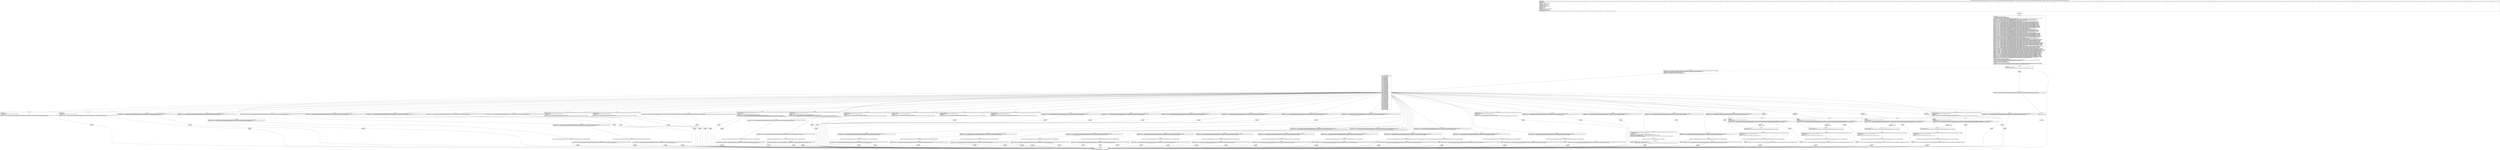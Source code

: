 digraph "CFG forandroidx.constraintlayout.widget.ConstraintLayout.LayoutParams.\<init\>(Landroid\/content\/Context;Landroid\/util\/AttributeSet;)V" {
Node_222 [shape=record,label="{222\:\ ?|MTH_ENTER_BLOCK\l}"];
Node_224 [shape=record,label="{224\:\ 0x0000|0x0000: INVOKE  \l  (r12 I:android.view.ViewGroup$MarginLayoutParams)\l  (r13 I:android.content.Context A[D('c' android.content.Context)])\l  (r14 I:android.util.AttributeSet A[D('attrs' android.util.AttributeSet)])\l type: DIRECT call: android.view.ViewGroup.MarginLayoutParams.\<init\>(android.content.Context, android.util.AttributeSet):void A[MD:(android.content.Context, android.util.AttributeSet):void (c)] (LINE:2910)\l0x0003: CONST  (r0 I:??[int, float, short, byte, char]) = (\-1 ??[int, float, short, byte, char])  (LINE:2216)\l0x0004: IPUT  (r0 I:int), (r12 I:androidx.constraintlayout.widget.ConstraintLayout$LayoutParams) androidx.constraintlayout.widget.ConstraintLayout.LayoutParams.guideBegin int \l0x0006: IPUT  (r0 I:int), (r12 I:androidx.constraintlayout.widget.ConstraintLayout$LayoutParams) androidx.constraintlayout.widget.ConstraintLayout.LayoutParams.guideEnd int  (LINE:2221)\l0x0008: CONST  (r1 I:??[int, float, short, byte, char]) = (\-1082130432(0xffffffffbf800000, float:\-1.0) ??[int, float, short, byte, char])  (LINE:2226)\l0x000a: IPUT  (r1 I:float), (r12 I:androidx.constraintlayout.widget.ConstraintLayout$LayoutParams) androidx.constraintlayout.widget.ConstraintLayout.LayoutParams.guidePercent float \l0x000c: CONST  (r2 I:??[boolean, int, float, short, byte, char]) = (1 ??[boolean, int, float, short, byte, char])  (LINE:2231)\l0x000d: IPUT  (r2 I:boolean), (r12 I:androidx.constraintlayout.widget.ConstraintLayout$LayoutParams) androidx.constraintlayout.widget.ConstraintLayout.LayoutParams.guidelineUseRtl boolean \l0x000f: IPUT  (r0 I:int), (r12 I:androidx.constraintlayout.widget.ConstraintLayout$LayoutParams) androidx.constraintlayout.widget.ConstraintLayout.LayoutParams.leftToLeft int  (LINE:2236)\l0x0011: IPUT  (r0 I:int), (r12 I:androidx.constraintlayout.widget.ConstraintLayout$LayoutParams) androidx.constraintlayout.widget.ConstraintLayout.LayoutParams.leftToRight int  (LINE:2241)\l0x0013: IPUT  (r0 I:int), (r12 I:androidx.constraintlayout.widget.ConstraintLayout$LayoutParams) androidx.constraintlayout.widget.ConstraintLayout.LayoutParams.rightToLeft int  (LINE:2246)\l0x0015: IPUT  (r0 I:int), (r12 I:androidx.constraintlayout.widget.ConstraintLayout$LayoutParams) androidx.constraintlayout.widget.ConstraintLayout.LayoutParams.rightToRight int  (LINE:2251)\l0x0017: IPUT  (r0 I:int), (r12 I:androidx.constraintlayout.widget.ConstraintLayout$LayoutParams) androidx.constraintlayout.widget.ConstraintLayout.LayoutParams.topToTop int  (LINE:2256)\l0x0019: IPUT  (r0 I:int), (r12 I:androidx.constraintlayout.widget.ConstraintLayout$LayoutParams) androidx.constraintlayout.widget.ConstraintLayout.LayoutParams.topToBottom int  (LINE:2261)\l0x001b: IPUT  (r0 I:int), (r12 I:androidx.constraintlayout.widget.ConstraintLayout$LayoutParams) androidx.constraintlayout.widget.ConstraintLayout.LayoutParams.bottomToTop int  (LINE:2266)\l0x001d: IPUT  (r0 I:int), (r12 I:androidx.constraintlayout.widget.ConstraintLayout$LayoutParams) androidx.constraintlayout.widget.ConstraintLayout.LayoutParams.bottomToBottom int  (LINE:2271)\l0x001f: IPUT  (r0 I:int), (r12 I:androidx.constraintlayout.widget.ConstraintLayout$LayoutParams) androidx.constraintlayout.widget.ConstraintLayout.LayoutParams.baselineToBaseline int  (LINE:2276)\l0x0021: IPUT  (r0 I:int), (r12 I:androidx.constraintlayout.widget.ConstraintLayout$LayoutParams) androidx.constraintlayout.widget.ConstraintLayout.LayoutParams.baselineToTop int  (LINE:2281)\l0x0023: IPUT  (r0 I:int), (r12 I:androidx.constraintlayout.widget.ConstraintLayout$LayoutParams) androidx.constraintlayout.widget.ConstraintLayout.LayoutParams.baselineToBottom int  (LINE:2286)\l0x0025: IPUT  (r0 I:int), (r12 I:androidx.constraintlayout.widget.ConstraintLayout$LayoutParams) androidx.constraintlayout.widget.ConstraintLayout.LayoutParams.circleConstraint int  (LINE:2291)\l0x0027: CONST  (r3 I:??[int, float, boolean, short, byte, char, OBJECT, ARRAY]) = (0 ??[int, float, boolean, short, byte, char, OBJECT, ARRAY])  (LINE:2296)\l0x0028: IPUT  (r3 I:int), (r12 I:androidx.constraintlayout.widget.ConstraintLayout$LayoutParams) androidx.constraintlayout.widget.ConstraintLayout.LayoutParams.circleRadius int \l0x002a: CONST  (r4 I:??[int, float, boolean, short, byte, char, OBJECT, ARRAY]) = (0 ??[int, float, boolean, short, byte, char, OBJECT, ARRAY])  (LINE:2301)\l0x002b: IPUT  (r4 I:float), (r12 I:androidx.constraintlayout.widget.ConstraintLayout$LayoutParams) androidx.constraintlayout.widget.ConstraintLayout.LayoutParams.circleAngle float \l0x002d: IPUT  (r0 I:int), (r12 I:androidx.constraintlayout.widget.ConstraintLayout$LayoutParams) androidx.constraintlayout.widget.ConstraintLayout.LayoutParams.startToEnd int  (LINE:2306)\l0x002f: IPUT  (r0 I:int), (r12 I:androidx.constraintlayout.widget.ConstraintLayout$LayoutParams) androidx.constraintlayout.widget.ConstraintLayout.LayoutParams.startToStart int  (LINE:2311)\l0x0031: IPUT  (r0 I:int), (r12 I:androidx.constraintlayout.widget.ConstraintLayout$LayoutParams) androidx.constraintlayout.widget.ConstraintLayout.LayoutParams.endToStart int  (LINE:2316)\l0x0033: IPUT  (r0 I:int), (r12 I:androidx.constraintlayout.widget.ConstraintLayout$LayoutParams) androidx.constraintlayout.widget.ConstraintLayout.LayoutParams.endToEnd int  (LINE:2321)\l0x0035: CONST  (r5 I:??[int, float, short, byte, char]) = (\-2147483648(0xffffffff80000000, float:\-0.0) ??[int, float, short, byte, char])  (LINE:2326)\l0x0037: IPUT  (r5 I:int), (r12 I:androidx.constraintlayout.widget.ConstraintLayout$LayoutParams) androidx.constraintlayout.widget.ConstraintLayout.LayoutParams.goneLeftMargin int \l0x0039: IPUT  (r5 I:int), (r12 I:androidx.constraintlayout.widget.ConstraintLayout$LayoutParams) androidx.constraintlayout.widget.ConstraintLayout.LayoutParams.goneTopMargin int  (LINE:2331)\l0x003b: IPUT  (r5 I:int), (r12 I:androidx.constraintlayout.widget.ConstraintLayout$LayoutParams) androidx.constraintlayout.widget.ConstraintLayout.LayoutParams.goneRightMargin int  (LINE:2336)\l0x003d: IPUT  (r5 I:int), (r12 I:androidx.constraintlayout.widget.ConstraintLayout$LayoutParams) androidx.constraintlayout.widget.ConstraintLayout.LayoutParams.goneBottomMargin int  (LINE:2341)\l0x003f: IPUT  (r5 I:int), (r12 I:androidx.constraintlayout.widget.ConstraintLayout$LayoutParams) androidx.constraintlayout.widget.ConstraintLayout.LayoutParams.goneStartMargin int  (LINE:2346)\l0x0041: IPUT  (r5 I:int), (r12 I:androidx.constraintlayout.widget.ConstraintLayout$LayoutParams) androidx.constraintlayout.widget.ConstraintLayout.LayoutParams.goneEndMargin int  (LINE:2351)\l0x0043: IPUT  (r5 I:int), (r12 I:androidx.constraintlayout.widget.ConstraintLayout$LayoutParams) androidx.constraintlayout.widget.ConstraintLayout.LayoutParams.goneBaselineMargin int  (LINE:2356)\l0x0045: IPUT  (r3 I:int), (r12 I:androidx.constraintlayout.widget.ConstraintLayout$LayoutParams) androidx.constraintlayout.widget.ConstraintLayout.LayoutParams.baselineMargin int  (LINE:2361)\l0x0047: IPUT  (r2 I:boolean), (r12 I:androidx.constraintlayout.widget.ConstraintLayout$LayoutParams) androidx.constraintlayout.widget.ConstraintLayout.LayoutParams.widthSet boolean  (LINE:2403)\l0x0049: IPUT  (r2 I:boolean), (r12 I:androidx.constraintlayout.widget.ConstraintLayout$LayoutParams) androidx.constraintlayout.widget.ConstraintLayout.LayoutParams.heightSet boolean  (LINE:2404)\l0x004b: CONST  (r6 I:??[int, float, short, byte, char]) = (1056964608(0x3f000000, float:0.5) ??[int, float, short, byte, char])  (LINE:2411)\l0x004d: IPUT  (r6 I:float), (r12 I:androidx.constraintlayout.widget.ConstraintLayout$LayoutParams) androidx.constraintlayout.widget.ConstraintLayout.LayoutParams.horizontalBias float \l0x004f: IPUT  (r6 I:float), (r12 I:androidx.constraintlayout.widget.ConstraintLayout$LayoutParams) androidx.constraintlayout.widget.ConstraintLayout.LayoutParams.verticalBias float  (LINE:2416)\l0x0051: CONST  (r7 I:??[int, float, boolean, short, byte, char, OBJECT, ARRAY]) = (0 ??[int, float, boolean, short, byte, char, OBJECT, ARRAY])  (LINE:2421)\l0x0052: IPUT  (r7 I:java.lang.String), (r12 I:androidx.constraintlayout.widget.ConstraintLayout$LayoutParams) androidx.constraintlayout.widget.ConstraintLayout.LayoutParams.dimensionRatio java.lang.String \l0x0054: IPUT  (r4 I:float), (r12 I:androidx.constraintlayout.widget.ConstraintLayout$LayoutParams) androidx.constraintlayout.widget.ConstraintLayout.LayoutParams.dimensionRatioValue float  (LINE:2426)\l0x0056: IPUT  (r2 I:int), (r12 I:androidx.constraintlayout.widget.ConstraintLayout$LayoutParams) androidx.constraintlayout.widget.ConstraintLayout.LayoutParams.dimensionRatioSide int  (LINE:2431)\l0x0058: IPUT  (r1 I:float), (r12 I:androidx.constraintlayout.widget.ConstraintLayout$LayoutParams) androidx.constraintlayout.widget.ConstraintLayout.LayoutParams.horizontalWeight float  (LINE:2437)\l0x005a: IPUT  (r1 I:float), (r12 I:androidx.constraintlayout.widget.ConstraintLayout$LayoutParams) androidx.constraintlayout.widget.ConstraintLayout.LayoutParams.verticalWeight float  (LINE:2443)\l0x005c: IPUT  (r3 I:int), (r12 I:androidx.constraintlayout.widget.ConstraintLayout$LayoutParams) androidx.constraintlayout.widget.ConstraintLayout.LayoutParams.horizontalChainStyle int  (LINE:2457)\l0x005e: IPUT  (r3 I:int), (r12 I:androidx.constraintlayout.widget.ConstraintLayout$LayoutParams) androidx.constraintlayout.widget.ConstraintLayout.LayoutParams.verticalChainStyle int  (LINE:2471)\l0x0060: IPUT  (r3 I:int), (r12 I:androidx.constraintlayout.widget.ConstraintLayout$LayoutParams) androidx.constraintlayout.widget.ConstraintLayout.LayoutParams.matchConstraintDefaultWidth int  (LINE:2487)\l0x0062: IPUT  (r3 I:int), (r12 I:androidx.constraintlayout.widget.ConstraintLayout$LayoutParams) androidx.constraintlayout.widget.ConstraintLayout.LayoutParams.matchConstraintDefaultHeight int  (LINE:2503)\l0x0064: IPUT  (r3 I:int), (r12 I:androidx.constraintlayout.widget.ConstraintLayout$LayoutParams) androidx.constraintlayout.widget.ConstraintLayout.LayoutParams.matchConstraintMinWidth int  (LINE:2509)\l0x0066: IPUT  (r3 I:int), (r12 I:androidx.constraintlayout.widget.ConstraintLayout$LayoutParams) androidx.constraintlayout.widget.ConstraintLayout.LayoutParams.matchConstraintMinHeight int  (LINE:2515)\l0x0068: IPUT  (r3 I:int), (r12 I:androidx.constraintlayout.widget.ConstraintLayout$LayoutParams) androidx.constraintlayout.widget.ConstraintLayout.LayoutParams.matchConstraintMaxWidth int  (LINE:2521)\l0x006a: IPUT  (r3 I:int), (r12 I:androidx.constraintlayout.widget.ConstraintLayout$LayoutParams) androidx.constraintlayout.widget.ConstraintLayout.LayoutParams.matchConstraintMaxHeight int  (LINE:2527)\l0x006c: CONST  (r1 I:??[int, float, short, byte, char]) = (1065353216(0x3f800000, float:1.0) ??[int, float, short, byte, char])  (LINE:2532)\l0x006e: IPUT  (r1 I:float), (r12 I:androidx.constraintlayout.widget.ConstraintLayout$LayoutParams) androidx.constraintlayout.widget.ConstraintLayout.LayoutParams.matchConstraintPercentWidth float \l0x0070: IPUT  (r1 I:float), (r12 I:androidx.constraintlayout.widget.ConstraintLayout$LayoutParams) androidx.constraintlayout.widget.ConstraintLayout.LayoutParams.matchConstraintPercentHeight float  (LINE:2537)\l0x0072: IPUT  (r0 I:int), (r12 I:androidx.constraintlayout.widget.ConstraintLayout$LayoutParams) androidx.constraintlayout.widget.ConstraintLayout.LayoutParams.editorAbsoluteX int  (LINE:2543)\l0x0074: IPUT  (r0 I:int), (r12 I:androidx.constraintlayout.widget.ConstraintLayout$LayoutParams) androidx.constraintlayout.widget.ConstraintLayout.LayoutParams.editorAbsoluteY int  (LINE:2549)\l0x0076: IPUT  (r0 I:int), (r12 I:androidx.constraintlayout.widget.ConstraintLayout$LayoutParams) androidx.constraintlayout.widget.ConstraintLayout.LayoutParams.orientation int  (LINE:2551)\l0x0078: IPUT  (r3 I:boolean), (r12 I:androidx.constraintlayout.widget.ConstraintLayout$LayoutParams) androidx.constraintlayout.widget.ConstraintLayout.LayoutParams.constrainedWidth boolean  (LINE:2560)\l0x007a: IPUT  (r3 I:boolean), (r12 I:androidx.constraintlayout.widget.ConstraintLayout$LayoutParams) androidx.constraintlayout.widget.ConstraintLayout.LayoutParams.constrainedHeight boolean  (LINE:2569)\l0x007c: IPUT  (r7 I:java.lang.String), (r12 I:androidx.constraintlayout.widget.ConstraintLayout$LayoutParams) androidx.constraintlayout.widget.ConstraintLayout.LayoutParams.constraintTag java.lang.String  (LINE:2574)\l0x007e: IPUT  (r3 I:int), (r12 I:androidx.constraintlayout.widget.ConstraintLayout$LayoutParams) androidx.constraintlayout.widget.ConstraintLayout.LayoutParams.wrapBehaviorInParent int  (LINE:2590)\l0x0080: IPUT  (r2 I:boolean), (r12 I:androidx.constraintlayout.widget.ConstraintLayout$LayoutParams) androidx.constraintlayout.widget.ConstraintLayout.LayoutParams.horizontalDimensionFixed boolean  (LINE:2593)\l0x0082: IPUT  (r2 I:boolean), (r12 I:androidx.constraintlayout.widget.ConstraintLayout$LayoutParams) androidx.constraintlayout.widget.ConstraintLayout.LayoutParams.verticalDimensionFixed boolean  (LINE:2594)\l0x0084: IPUT  (r3 I:boolean), (r12 I:androidx.constraintlayout.widget.ConstraintLayout$LayoutParams) androidx.constraintlayout.widget.ConstraintLayout.LayoutParams.needsBaseline boolean  (LINE:2596)\l0x0086: IPUT  (r3 I:boolean), (r12 I:androidx.constraintlayout.widget.ConstraintLayout$LayoutParams) androidx.constraintlayout.widget.ConstraintLayout.LayoutParams.isGuideline boolean  (LINE:2597)\l0x0088: IPUT  (r3 I:boolean), (r12 I:androidx.constraintlayout.widget.ConstraintLayout$LayoutParams) androidx.constraintlayout.widget.ConstraintLayout.LayoutParams.isHelper boolean  (LINE:2598)\l0x008a: IPUT  (r3 I:boolean), (r12 I:androidx.constraintlayout.widget.ConstraintLayout$LayoutParams) androidx.constraintlayout.widget.ConstraintLayout.LayoutParams.isInPlaceholder boolean  (LINE:2599)\l0x008c: IPUT  (r3 I:boolean), (r12 I:androidx.constraintlayout.widget.ConstraintLayout$LayoutParams) androidx.constraintlayout.widget.ConstraintLayout.LayoutParams.isVirtualGroup boolean  (LINE:2600)\l0x008e: IPUT  (r0 I:int), (r12 I:androidx.constraintlayout.widget.ConstraintLayout$LayoutParams) androidx.constraintlayout.widget.ConstraintLayout.LayoutParams.resolvedLeftToLeft int  (LINE:2602)\l0x0090: IPUT  (r0 I:int), (r12 I:androidx.constraintlayout.widget.ConstraintLayout$LayoutParams) androidx.constraintlayout.widget.ConstraintLayout.LayoutParams.resolvedLeftToRight int  (LINE:2603)\l0x0092: IPUT  (r0 I:int), (r12 I:androidx.constraintlayout.widget.ConstraintLayout$LayoutParams) androidx.constraintlayout.widget.ConstraintLayout.LayoutParams.resolvedRightToLeft int  (LINE:2604)\l0x0094: IPUT  (r0 I:int), (r12 I:androidx.constraintlayout.widget.ConstraintLayout$LayoutParams) androidx.constraintlayout.widget.ConstraintLayout.LayoutParams.resolvedRightToRight int  (LINE:2605)\l0x0096: IPUT  (r5 I:int), (r12 I:androidx.constraintlayout.widget.ConstraintLayout$LayoutParams) androidx.constraintlayout.widget.ConstraintLayout.LayoutParams.resolveGoneLeftMargin int  (LINE:2606)\l0x0098: IPUT  (r5 I:int), (r12 I:androidx.constraintlayout.widget.ConstraintLayout$LayoutParams) androidx.constraintlayout.widget.ConstraintLayout.LayoutParams.resolveGoneRightMargin int  (LINE:2607)\l0x009a: IPUT  (r6 I:float), (r12 I:androidx.constraintlayout.widget.ConstraintLayout$LayoutParams) androidx.constraintlayout.widget.ConstraintLayout.LayoutParams.resolvedHorizontalBias float  (LINE:2608)\l0x009c: NEW_INSTANCE  (r1 I:androidx.constraintlayout.core.widgets.ConstraintWidget) =  androidx.constraintlayout.core.widgets.ConstraintWidget  (LINE:2614)\l0x009e: INVOKE  (r1 I:androidx.constraintlayout.core.widgets.ConstraintWidget) type: DIRECT call: androidx.constraintlayout.core.widgets.ConstraintWidget.\<init\>():void A[MD:():void (m)]\l0x00a1: IPUT  \l  (r1 I:androidx.constraintlayout.core.widgets.ConstraintWidget)\l  (r12 I:androidx.constraintlayout.widget.ConstraintLayout$LayoutParams)\l androidx.constraintlayout.widget.ConstraintLayout.LayoutParams.widget androidx.constraintlayout.core.widgets.ConstraintWidget \l0x00a3: IPUT  (r3 I:boolean), (r12 I:androidx.constraintlayout.widget.ConstraintLayout$LayoutParams) androidx.constraintlayout.widget.ConstraintLayout.LayoutParams.helped boolean  (LINE:2637)\l0x00a5: SGET  (r1 I:int[]) =  androidx.constraintlayout.widget.R.styleable.ConstraintLayout_Layout int[]  (LINE:2912)\l0x00a7: INVOKE  (r1 I:android.content.res.TypedArray) = \l  (r13 I:android.content.Context A[D('c' android.content.Context)])\l  (r14 I:android.util.AttributeSet A[D('attrs' android.util.AttributeSet)])\l  (r1 I:int[])\l type: VIRTUAL call: android.content.Context.obtainStyledAttributes(android.util.AttributeSet, int[]):android.content.res.TypedArray A[MD:(android.util.AttributeSet, int[]):android.content.res.TypedArray (c)]\l0x00ab: INVOKE  (r5 I:int) = (r1 I:android.content.res.TypedArray A[D('a' android.content.res.TypedArray)]) type: VIRTUAL call: android.content.res.TypedArray.getIndexCount():int A[MD:():int (c)] (LINE:2913)\l0x00af: CONST  (r6 I:??[int, float, boolean, short, byte, char, OBJECT, ARRAY]) = (0 ??[int, float, boolean, short, byte, char, OBJECT, ARRAY])  (LINE:2949)\l}"];
Node_225 [shape=record,label="{225\:\ 0x00b0|LOOP_START\lLOOP:0: B:225:0x00b0\-\>B:350:0x03aa\l|0x00b0: IF  (r6 I:??[int, byte, short, char] A[D('i' int)]) \>= (r5 I:??[int, byte, short, char] A[D('N' int)])  \-\> B:361:0x03ae \l}"];
Node_226 [shape=record,label="{226\:\ 0x00b2|0x00b2: INVOKE  (r7 I:int) = (r1 I:android.content.res.TypedArray A[D('a' android.content.res.TypedArray)]), (r6 I:int A[D('i' int)]) type: VIRTUAL call: android.content.res.TypedArray.getIndex(int):int A[MD:(int):int (c)] (LINE:2950)\l0x00b6: SGET  (r8 I:android.util.SparseIntArray) =  androidx.constraintlayout.widget.ConstraintLayout.LayoutParams.Table.map android.util.SparseIntArray  (LINE:2951)\l0x00b8: INVOKE  (r8 I:int) = (r8 I:android.util.SparseIntArray), (r7 I:int A[D('attr' int)]) type: VIRTUAL call: android.util.SparseIntArray.get(int):int A[MD:(int):int (c)]\l0x00bc: CONST_STR  (r9 I:java.lang.String) =  \"ConstraintLayout\"  (LINE:2952)\l0x00be: CONST  (r10 I:??[int, float, short, byte, char]) = (2 ??[int, float, short, byte, char]) \l0x00bf: CONST  (r11 I:??[int, float, short, byte, char]) = (\-2 ??[int, float, short, byte, char]) \l}"];
Node_227 [shape=record,label="{227\:\ 0x00c0|0x00c0: SWITCH  (r8 I:?? A[D('look' int)])\l case 0: goto B:431:0x03aa\l case 1: goto B:348:0x03a0\l case 2: goto B:345:0x038f\l case 3: goto B:344:0x0386\l case 4: goto B:341:0x0371\l case 5: goto B:340:0x0368\l case 6: goto B:339:0x035f\l case 7: goto B:338:0x0356\l case 8: goto B:335:0x0345\l case 9: goto B:332:0x0334\l case 10: goto B:329:0x0322\l case 11: goto B:326:0x0310\l case 12: goto B:323:0x02fe\l case 13: goto B:320:0x02ec\l case 14: goto B:317:0x02da\l case 15: goto B:314:0x02c8\l case 16: goto B:311:0x02b6\l case 17: goto B:308:0x02a4\l case 18: goto B:305:0x0292\l case 19: goto B:302:0x0280\l case 20: goto B:299:0x026e\l case 21: goto B:298:0x0264\l case 22: goto B:297:0x025a\l case 23: goto B:296:0x0250\l case 24: goto B:295:0x0246\l case 25: goto B:294:0x023c\l case 26: goto B:293:0x0232\l case 27: goto B:292:0x0228\l case 28: goto B:291:0x021e\l case 29: goto B:290:0x0214\l case 30: goto B:289:0x020a\l case 31: goto B:286:0x01fb\l case 32: goto B:283:0x01ec\l case 33: goto B:353:0x01d5\l case 34: goto B:357:0x01be\l case 35: goto B:268:0x01ae\l case 36: goto B:359:0x0197\l case 37: goto B:355:0x0180\l case 38: goto B:253:0x0170\l case 39: goto B:431:0x03aa\l case 40: goto B:431:0x03aa\l case 41: goto B:431:0x03aa\l case 42: goto B:431:0x03aa\l case 43: goto B:431:0x03aa\l case 44: goto B:248:0x015f\l case 45: goto B:247:0x0155\l case 46: goto B:246:0x014b\l case 47: goto B:245:0x0143\l case 48: goto B:244:0x013b\l case 49: goto B:243:0x0131\l case 50: goto B:242:0x0127\l case 51: goto B:241:0x011f\l case 52: goto B:238:0x010d\l case 53: goto B:235:0x00fb\l case 54: goto B:234:0x00f1\l case 55: goto B:233:0x00e7\l case 56: goto B:431:0x03aa\l case 57: goto B:431:0x03aa\l case 58: goto B:431:0x03aa\l case 59: goto B:431:0x03aa\l case 60: goto B:431:0x03aa\l case 61: goto B:431:0x03aa\l case 62: goto B:431:0x03aa\l case 63: goto B:431:0x03aa\l case 64: goto B:232:0x00e0\l case 65: goto B:231:0x00d9\l case 66: goto B:230:0x00cf\l case 67: goto B:229:0x00c5\l default: goto B:431:0x03aa \l}"];
Node_229 [shape=record,label="{229\:\ 0x00c5|0x00c5: IGET  (r9 I:boolean) = (r12 I:androidx.constraintlayout.widget.ConstraintLayout$LayoutParams) androidx.constraintlayout.widget.ConstraintLayout.LayoutParams.guidelineUseRtl boolean  (LINE:3105)\l0x00c7: INVOKE  (r9 I:boolean) = \l  (r1 I:android.content.res.TypedArray A[D('a' android.content.res.TypedArray)])\l  (r7 I:int A[D('attr' int)])\l  (r9 I:boolean)\l type: VIRTUAL call: android.content.res.TypedArray.getBoolean(int, boolean):boolean A[MD:(int, boolean):boolean (c)]\l0x00cb: IPUT  (r9 I:boolean), (r12 I:androidx.constraintlayout.widget.ConstraintLayout$LayoutParams) androidx.constraintlayout.widget.ConstraintLayout.LayoutParams.guidelineUseRtl boolean \l}"];
Node_362 [shape=record,label="{362\:\ 0x03aa|SYNTHETIC\l}"];
Node_350 [shape=record,label="{350\:\ 0x03aa|LOOP_END\lLOOP:0: B:225:0x00b0\-\>B:350:0x03aa\l|0x03aa: ARITH  (r6 I:int) = (r6 I:int A[D('i' int)]) + (1 int)  (LINE:2949)\l}"];
Node_230 [shape=record,label="{230\:\ 0x00cf|0x00cf: IGET  (r9 I:int) = (r12 I:androidx.constraintlayout.widget.ConstraintLayout$LayoutParams) androidx.constraintlayout.widget.ConstraintLayout.LayoutParams.wrapBehaviorInParent int  (LINE:2984)\l0x00d1: INVOKE  (r9 I:int) = (r1 I:android.content.res.TypedArray A[D('a' android.content.res.TypedArray)]), (r7 I:int A[D('attr' int)]), (r9 I:int) type: VIRTUAL call: android.content.res.TypedArray.getInt(int, int):int A[MD:(int, int):int (c)]\l0x00d5: IPUT  (r9 I:int), (r12 I:androidx.constraintlayout.widget.ConstraintLayout$LayoutParams) androidx.constraintlayout.widget.ConstraintLayout.LayoutParams.wrapBehaviorInParent int \l}"];
Node_363 [shape=record,label="{363\:\ 0x03aa|SYNTHETIC\l}"];
Node_231 [shape=record,label="{231\:\ 0x00d9|0x00d9: INVOKE  \l  (r12 I:java.lang.Object)\l  (r1 I:android.content.res.TypedArray A[D('a' android.content.res.TypedArray)])\l  (r7 I:int A[D('attr' int)])\l  (r2 I:int)\l type: STATIC call: androidx.constraintlayout.widget.ConstraintSet.parseDimensionConstraints(java.lang.Object, android.content.res.TypedArray, int, int):void A[MD:(java.lang.Object, android.content.res.TypedArray, int, int):void (m)] (LINE:2963)\l0x00dc: IPUT  (r2 I:boolean), (r12 I:androidx.constraintlayout.widget.ConstraintLayout$LayoutParams) androidx.constraintlayout.widget.ConstraintLayout.LayoutParams.heightSet boolean  (LINE:2964)\l}"];
Node_364 [shape=record,label="{364\:\ 0x03aa|SYNTHETIC\l}"];
Node_232 [shape=record,label="{232\:\ 0x00e0|0x00e0: INVOKE  \l  (r12 I:java.lang.Object)\l  (r1 I:android.content.res.TypedArray A[D('a' android.content.res.TypedArray)])\l  (r7 I:int A[D('attr' int)])\l  (r3 I:int)\l type: STATIC call: androidx.constraintlayout.widget.ConstraintSet.parseDimensionConstraints(java.lang.Object, android.content.res.TypedArray, int, int):void A[MD:(java.lang.Object, android.content.res.TypedArray, int, int):void (m)] (LINE:2958)\l0x00e3: IPUT  (r2 I:boolean), (r12 I:androidx.constraintlayout.widget.ConstraintLayout$LayoutParams) androidx.constraintlayout.widget.ConstraintLayout.LayoutParams.widthSet boolean  (LINE:2959)\l}"];
Node_365 [shape=record,label="{365\:\ 0x03aa|SYNTHETIC\l}"];
Node_233 [shape=record,label="{233\:\ 0x00e7|0x00e7: IGET  (r9 I:int) = (r12 I:androidx.constraintlayout.widget.ConstraintLayout$LayoutParams) androidx.constraintlayout.widget.ConstraintLayout.LayoutParams.goneBaselineMargin int  (LINE:3167)\l0x00e9: INVOKE  (r9 I:int) = (r1 I:android.content.res.TypedArray A[D('a' android.content.res.TypedArray)]), (r7 I:int A[D('attr' int)]), (r9 I:int) type: VIRTUAL call: android.content.res.TypedArray.getDimensionPixelSize(int, int):int A[MD:(int, int):int (c)]\l0x00ed: IPUT  (r9 I:int), (r12 I:androidx.constraintlayout.widget.ConstraintLayout$LayoutParams) androidx.constraintlayout.widget.ConstraintLayout.LayoutParams.goneBaselineMargin int \l}"];
Node_366 [shape=record,label="{366\:\ 0x03aa|SYNTHETIC\l}"];
Node_234 [shape=record,label="{234\:\ 0x00f1|0x00f1: IGET  (r9 I:int) = (r12 I:androidx.constraintlayout.widget.ConstraintLayout$LayoutParams) androidx.constraintlayout.widget.ConstraintLayout.LayoutParams.baselineMargin int  (LINE:3171)\l0x00f3: INVOKE  (r9 I:int) = (r1 I:android.content.res.TypedArray A[D('a' android.content.res.TypedArray)]), (r7 I:int A[D('attr' int)]), (r9 I:int) type: VIRTUAL call: android.content.res.TypedArray.getDimensionPixelSize(int, int):int A[MD:(int, int):int (c)]\l0x00f7: IPUT  (r9 I:int), (r12 I:androidx.constraintlayout.widget.ConstraintLayout$LayoutParams) androidx.constraintlayout.widget.ConstraintLayout.LayoutParams.baselineMargin int \l}"];
Node_367 [shape=record,label="{367\:\ 0x03aa|SYNTHETIC\l}"];
Node_235 [shape=record,label="{235\:\ 0x00fb|0x00fb: IGET  (r9 I:int) = (r12 I:androidx.constraintlayout.widget.ConstraintLayout$LayoutParams) androidx.constraintlayout.widget.ConstraintLayout.LayoutParams.baselineToBottom int  (LINE:3058)\l0x00fd: INVOKE  (r9 I:int) = (r1 I:android.content.res.TypedArray A[D('a' android.content.res.TypedArray)]), (r7 I:int A[D('attr' int)]), (r9 I:int) type: VIRTUAL call: android.content.res.TypedArray.getResourceId(int, int):int A[MD:(int, int):int (c)]\l0x0101: IPUT  (r9 I:int), (r12 I:androidx.constraintlayout.widget.ConstraintLayout$LayoutParams) androidx.constraintlayout.widget.ConstraintLayout.LayoutParams.baselineToBottom int \l}"];
Node_236 [shape=record,label="{236\:\ 0x0103|0x0103: IF  (r9 I:??[int, boolean, OBJECT, ARRAY, byte, short, char]) != (r0 I:??[int, boolean, OBJECT, ARRAY, byte, short, char])  \-\> B:368:0x03aa  (LINE:3059)\l}"];
Node_237 [shape=record,label="{237\:\ 0x0105|0x0105: INVOKE  (r9 I:int) = (r1 I:android.content.res.TypedArray A[D('a' android.content.res.TypedArray)]), (r7 I:int A[D('attr' int)]), (r0 I:int) type: VIRTUAL call: android.content.res.TypedArray.getInt(int, int):int A[MD:(int, int):int (c)] (LINE:3060)\l0x0109: IPUT  (r9 I:int), (r12 I:androidx.constraintlayout.widget.ConstraintLayout$LayoutParams) androidx.constraintlayout.widget.ConstraintLayout.LayoutParams.baselineToBottom int \l}"];
Node_369 [shape=record,label="{369\:\ 0x03aa|SYNTHETIC\l}"];
Node_368 [shape=record,label="{368\:\ 0x03aa|SYNTHETIC\l}"];
Node_238 [shape=record,label="{238\:\ 0x010d|0x010d: IGET  (r9 I:int) = (r12 I:androidx.constraintlayout.widget.ConstraintLayout$LayoutParams) androidx.constraintlayout.widget.ConstraintLayout.LayoutParams.baselineToTop int  (LINE:3051)\l0x010f: INVOKE  (r9 I:int) = (r1 I:android.content.res.TypedArray A[D('a' android.content.res.TypedArray)]), (r7 I:int A[D('attr' int)]), (r9 I:int) type: VIRTUAL call: android.content.res.TypedArray.getResourceId(int, int):int A[MD:(int, int):int (c)]\l0x0113: IPUT  (r9 I:int), (r12 I:androidx.constraintlayout.widget.ConstraintLayout$LayoutParams) androidx.constraintlayout.widget.ConstraintLayout.LayoutParams.baselineToTop int \l}"];
Node_239 [shape=record,label="{239\:\ 0x0115|0x0115: IF  (r9 I:??[int, boolean, OBJECT, ARRAY, byte, short, char]) != (r0 I:??[int, boolean, OBJECT, ARRAY, byte, short, char])  \-\> B:370:0x03aa  (LINE:3052)\l}"];
Node_240 [shape=record,label="{240\:\ 0x0117|0x0117: INVOKE  (r9 I:int) = (r1 I:android.content.res.TypedArray A[D('a' android.content.res.TypedArray)]), (r7 I:int A[D('attr' int)]), (r0 I:int) type: VIRTUAL call: android.content.res.TypedArray.getInt(int, int):int A[MD:(int, int):int (c)] (LINE:3053)\l0x011b: IPUT  (r9 I:int), (r12 I:androidx.constraintlayout.widget.ConstraintLayout$LayoutParams) androidx.constraintlayout.widget.ConstraintLayout.LayoutParams.baselineToTop int \l}"];
Node_371 [shape=record,label="{371\:\ 0x03aa|SYNTHETIC\l}"];
Node_370 [shape=record,label="{370\:\ 0x03aa|SYNTHETIC\l}"];
Node_241 [shape=record,label="{241\:\ 0x011f|0x011f: INVOKE  (r9 I:java.lang.String) = (r1 I:android.content.res.TypedArray A[D('a' android.content.res.TypedArray)]), (r7 I:int A[D('attr' int)]) type: VIRTUAL call: android.content.res.TypedArray.getString(int):java.lang.String A[MD:(int):java.lang.String (c)] (LINE:3327)\l0x0123: IPUT  (r9 I:java.lang.String), (r12 I:androidx.constraintlayout.widget.ConstraintLayout$LayoutParams) androidx.constraintlayout.widget.ConstraintLayout.LayoutParams.constraintTag java.lang.String \l}"];
Node_372 [shape=record,label="{372\:\ 0x03aa|SYNTHETIC\l}"];
Node_242 [shape=record,label="{242\:\ 0x0127|0x0127: IGET  (r9 I:int) = (r12 I:androidx.constraintlayout.widget.ConstraintLayout$LayoutParams) androidx.constraintlayout.widget.ConstraintLayout.LayoutParams.editorAbsoluteY int  (LINE:3087)\l0x0129: INVOKE  (r9 I:int) = (r1 I:android.content.res.TypedArray A[D('a' android.content.res.TypedArray)]), (r7 I:int A[D('attr' int)]), (r9 I:int) type: VIRTUAL call: android.content.res.TypedArray.getDimensionPixelOffset(int, int):int A[MD:(int, int):int (c)]\l0x012d: IPUT  (r9 I:int), (r12 I:androidx.constraintlayout.widget.ConstraintLayout$LayoutParams) androidx.constraintlayout.widget.ConstraintLayout.LayoutParams.editorAbsoluteY int \l}"];
Node_373 [shape=record,label="{373\:\ 0x03aa|SYNTHETIC\l}"];
Node_243 [shape=record,label="{243\:\ 0x0131|0x0131: IGET  (r9 I:int) = (r12 I:androidx.constraintlayout.widget.ConstraintLayout$LayoutParams) androidx.constraintlayout.widget.ConstraintLayout.LayoutParams.editorAbsoluteX int  (LINE:3083)\l0x0133: INVOKE  (r9 I:int) = (r1 I:android.content.res.TypedArray A[D('a' android.content.res.TypedArray)]), (r7 I:int A[D('attr' int)]), (r9 I:int) type: VIRTUAL call: android.content.res.TypedArray.getDimensionPixelOffset(int, int):int A[MD:(int, int):int (c)]\l0x0137: IPUT  (r9 I:int), (r12 I:androidx.constraintlayout.widget.ConstraintLayout$LayoutParams) androidx.constraintlayout.widget.ConstraintLayout.LayoutParams.editorAbsoluteX int \l}"];
Node_374 [shape=record,label="{374\:\ 0x03aa|SYNTHETIC\l}"];
Node_244 [shape=record,label="{244\:\ 0x013b|0x013b: INVOKE  (r9 I:int) = (r1 I:android.content.res.TypedArray A[D('a' android.content.res.TypedArray)]), (r7 I:int A[D('attr' int)]), (r3 I:int) type: VIRTUAL call: android.content.res.TypedArray.getInt(int, int):int A[MD:(int, int):int (c)] (LINE:3245)\l0x013f: IPUT  (r9 I:int), (r12 I:androidx.constraintlayout.widget.ConstraintLayout$LayoutParams) androidx.constraintlayout.widget.ConstraintLayout.LayoutParams.verticalChainStyle int \l}"];
Node_375 [shape=record,label="{375\:\ 0x03aa|SYNTHETIC\l}"];
Node_245 [shape=record,label="{245\:\ 0x0143|0x0143: INVOKE  (r9 I:int) = (r1 I:android.content.res.TypedArray A[D('a' android.content.res.TypedArray)]), (r7 I:int A[D('attr' int)]), (r3 I:int) type: VIRTUAL call: android.content.res.TypedArray.getInt(int, int):int A[MD:(int, int):int (c)] (LINE:3241)\l0x0147: IPUT  (r9 I:int), (r12 I:androidx.constraintlayout.widget.ConstraintLayout$LayoutParams) androidx.constraintlayout.widget.ConstraintLayout.LayoutParams.horizontalChainStyle int \l}"];
Node_376 [shape=record,label="{376\:\ 0x03aa|SYNTHETIC\l}"];
Node_246 [shape=record,label="{246\:\ 0x014b|0x014b: IGET  (r9 I:float) = (r12 I:androidx.constraintlayout.widget.ConstraintLayout$LayoutParams) androidx.constraintlayout.widget.ConstraintLayout.LayoutParams.verticalWeight float  (LINE:3237)\l0x014d: INVOKE  (r9 I:float) = \l  (r1 I:android.content.res.TypedArray A[D('a' android.content.res.TypedArray)])\l  (r7 I:int A[D('attr' int)])\l  (r9 I:float)\l type: VIRTUAL call: android.content.res.TypedArray.getFloat(int, float):float A[MD:(int, float):float (c)]\l0x0151: IPUT  (r9 I:float), (r12 I:androidx.constraintlayout.widget.ConstraintLayout$LayoutParams) androidx.constraintlayout.widget.ConstraintLayout.LayoutParams.verticalWeight float \l}"];
Node_377 [shape=record,label="{377\:\ 0x03aa|SYNTHETIC\l}"];
Node_247 [shape=record,label="{247\:\ 0x0155|0x0155: IGET  (r9 I:float) = (r12 I:androidx.constraintlayout.widget.ConstraintLayout$LayoutParams) androidx.constraintlayout.widget.ConstraintLayout.LayoutParams.horizontalWeight float  (LINE:3233)\l0x0157: INVOKE  (r9 I:float) = \l  (r1 I:android.content.res.TypedArray A[D('a' android.content.res.TypedArray)])\l  (r7 I:int A[D('attr' int)])\l  (r9 I:float)\l type: VIRTUAL call: android.content.res.TypedArray.getFloat(int, float):float A[MD:(int, float):float (c)]\l0x015b: IPUT  (r9 I:float), (r12 I:androidx.constraintlayout.widget.ConstraintLayout$LayoutParams) androidx.constraintlayout.widget.ConstraintLayout.LayoutParams.horizontalWeight float \l}"];
Node_378 [shape=record,label="{378\:\ 0x03aa|SYNTHETIC\l}"];
Node_248 [shape=record,label="{248\:\ 0x015f|0x015f: INVOKE  (r9 I:java.lang.String) = (r1 I:android.content.res.TypedArray A[D('a' android.content.res.TypedArray)]), (r7 I:int A[D('attr' int)]) type: VIRTUAL call: android.content.res.TypedArray.getString(int):java.lang.String A[MD:(int):java.lang.String (c)] (LINE:3229)\l0x0163: INVOKE  (r12 I:androidx.constraintlayout.widget.ConstraintLayout$LayoutParams), (r9 I:java.lang.String) type: STATIC call: androidx.constraintlayout.widget.ConstraintSet.parseDimensionRatioString(androidx.constraintlayout.widget.ConstraintLayout$LayoutParams, java.lang.String):void A[MD:(androidx.constraintlayout.widget.ConstraintLayout$LayoutParams, java.lang.String):void (m)]\l}"];
Node_379 [shape=record,label="{379\:\ 0x03aa|SYNTHETIC\l}"];
Node_253 [shape=record,label="{253\:\ 0x0170|0x0170: IGET  (r9 I:float) = (r12 I:androidx.constraintlayout.widget.ConstraintLayout$LayoutParams) androidx.constraintlayout.widget.ConstraintLayout.LayoutParams.matchConstraintPercentHeight float  (LINE:3322)\l0x0172: INVOKE  (r9 I:float) = \l  (r1 I:android.content.res.TypedArray A[D('a' android.content.res.TypedArray)])\l  (r7 I:int A[D('attr' int)])\l  (r9 I:float)\l type: VIRTUAL call: android.content.res.TypedArray.getFloat(int, float):float A[MD:(int, float):float (c)]\l0x0176: INVOKE  (r9 I:float) = (r4 I:float), (r9 I:float) type: STATIC call: java.lang.Math.max(float, float):float A[MD:(float, float):float (c)]\l0x017a: IPUT  (r9 I:float), (r12 I:androidx.constraintlayout.widget.ConstraintLayout$LayoutParams) androidx.constraintlayout.widget.ConstraintLayout.LayoutParams.matchConstraintPercentHeight float \l0x017c: IPUT  (r10 I:int), (r12 I:androidx.constraintlayout.widget.ConstraintLayout$LayoutParams) androidx.constraintlayout.widget.ConstraintLayout.LayoutParams.matchConstraintDefaultHeight int  (LINE:3323)\l}"];
Node_380 [shape=record,label="{380\:\ 0x03aa|SYNTHETIC\l}"];
Node_268 [shape=record,label="{268\:\ 0x01ae|0x01ae: IGET  (r9 I:float) = (r12 I:androidx.constraintlayout.widget.ConstraintLayout$LayoutParams) androidx.constraintlayout.widget.ConstraintLayout.LayoutParams.matchConstraintPercentWidth float  (LINE:3295)\l0x01b0: INVOKE  (r9 I:float) = \l  (r1 I:android.content.res.TypedArray A[D('a' android.content.res.TypedArray)])\l  (r7 I:int A[D('attr' int)])\l  (r9 I:float)\l type: VIRTUAL call: android.content.res.TypedArray.getFloat(int, float):float A[MD:(int, float):float (c)]\l0x01b4: INVOKE  (r9 I:float) = (r4 I:float), (r9 I:float) type: STATIC call: java.lang.Math.max(float, float):float A[MD:(float, float):float (c)]\l0x01b8: IPUT  (r9 I:float), (r12 I:androidx.constraintlayout.widget.ConstraintLayout$LayoutParams) androidx.constraintlayout.widget.ConstraintLayout.LayoutParams.matchConstraintPercentWidth float \l0x01ba: IPUT  (r10 I:int), (r12 I:androidx.constraintlayout.widget.ConstraintLayout$LayoutParams) androidx.constraintlayout.widget.ConstraintLayout.LayoutParams.matchConstraintDefaultWidth int  (LINE:3296)\l}"];
Node_381 [shape=record,label="{381\:\ 0x03aa|SYNTHETIC\l}"];
Node_283 [shape=record,label="{283\:\ 0x01ec|0x01ec: INVOKE  (r10 I:int) = (r1 I:android.content.res.TypedArray A[D('a' android.content.res.TypedArray)]), (r7 I:int A[D('attr' int)]), (r3 I:int) type: VIRTUAL call: android.content.res.TypedArray.getInt(int, int):int A[MD:(int, int):int (c)] (LINE:3265)\l0x01f0: IPUT  (r10 I:int), (r12 I:androidx.constraintlayout.widget.ConstraintLayout$LayoutParams) androidx.constraintlayout.widget.ConstraintLayout.LayoutParams.matchConstraintDefaultHeight int \l}"];
Node_284 [shape=record,label="{284\:\ 0x01f2|0x01f2: IF  (r10 I:??[int, boolean, OBJECT, ARRAY, byte, short, char]) != (r2 I:??[int, boolean, OBJECT, ARRAY, byte, short, char])  \-\> B:382:0x03aa  (LINE:3266)\l}"];
Node_285 [shape=record,label="{285\:\ 0x01f4|0x01f4: CONST_STR  (r10 I:java.lang.String) =  \"layout_constraintHeight_default=\"wrap\" is deprecated.nUse layout_height=\"WRAP_CONTENT\" and layout_constrainedHeight=\"true\" instead.\"  (LINE:3267)\l0x01f6: INVOKE  (r9 I:java.lang.String), (r10 I:java.lang.String) type: STATIC call: android.util.Log.e(java.lang.String, java.lang.String):int A[MD:(java.lang.String, java.lang.String):int (c)]\l}"];
Node_383 [shape=record,label="{383\:\ 0x03aa|SYNTHETIC\l}"];
Node_382 [shape=record,label="{382\:\ 0x03aa|SYNTHETIC\l}"];
Node_286 [shape=record,label="{286\:\ 0x01fb|0x01fb: INVOKE  (r10 I:int) = (r1 I:android.content.res.TypedArray A[D('a' android.content.res.TypedArray)]), (r7 I:int A[D('attr' int)]), (r3 I:int) type: VIRTUAL call: android.content.res.TypedArray.getInt(int, int):int A[MD:(int, int):int (c)] (LINE:3257)\l0x01ff: IPUT  (r10 I:int), (r12 I:androidx.constraintlayout.widget.ConstraintLayout$LayoutParams) androidx.constraintlayout.widget.ConstraintLayout.LayoutParams.matchConstraintDefaultWidth int \l}"];
Node_287 [shape=record,label="{287\:\ 0x0201|0x0201: IF  (r10 I:??[int, boolean, OBJECT, ARRAY, byte, short, char]) != (r2 I:??[int, boolean, OBJECT, ARRAY, byte, short, char])  \-\> B:384:0x03aa  (LINE:3258)\l}"];
Node_288 [shape=record,label="{288\:\ 0x0203|0x0203: CONST_STR  (r10 I:java.lang.String) =  \"layout_constraintWidth_default=\"wrap\" is deprecated.nUse layout_width=\"WRAP_CONTENT\" and layout_constrainedWidth=\"true\" instead.\"  (LINE:3259)\l0x0205: INVOKE  (r9 I:java.lang.String), (r10 I:java.lang.String) type: STATIC call: android.util.Log.e(java.lang.String, java.lang.String):int A[MD:(java.lang.String, java.lang.String):int (c)]\l}"];
Node_385 [shape=record,label="{385\:\ 0x03aa|SYNTHETIC\l}"];
Node_384 [shape=record,label="{384\:\ 0x03aa|SYNTHETIC\l}"];
Node_289 [shape=record,label="{289\:\ 0x020a|0x020a: IGET  (r9 I:float) = (r12 I:androidx.constraintlayout.widget.ConstraintLayout$LayoutParams) androidx.constraintlayout.widget.ConstraintLayout.LayoutParams.verticalBias float  (LINE:3225)\l0x020c: INVOKE  (r9 I:float) = \l  (r1 I:android.content.res.TypedArray A[D('a' android.content.res.TypedArray)])\l  (r7 I:int A[D('attr' int)])\l  (r9 I:float)\l type: VIRTUAL call: android.content.res.TypedArray.getFloat(int, float):float A[MD:(int, float):float (c)]\l0x0210: IPUT  (r9 I:float), (r12 I:androidx.constraintlayout.widget.ConstraintLayout$LayoutParams) androidx.constraintlayout.widget.ConstraintLayout.LayoutParams.verticalBias float \l}"];
Node_386 [shape=record,label="{386\:\ 0x03aa|SYNTHETIC\l}"];
Node_290 [shape=record,label="{290\:\ 0x0214|0x0214: IGET  (r9 I:float) = (r12 I:androidx.constraintlayout.widget.ConstraintLayout$LayoutParams) androidx.constraintlayout.widget.ConstraintLayout.LayoutParams.horizontalBias float  (LINE:3221)\l0x0216: INVOKE  (r9 I:float) = \l  (r1 I:android.content.res.TypedArray A[D('a' android.content.res.TypedArray)])\l  (r7 I:int A[D('attr' int)])\l  (r9 I:float)\l type: VIRTUAL call: android.content.res.TypedArray.getFloat(int, float):float A[MD:(int, float):float (c)]\l0x021a: IPUT  (r9 I:float), (r12 I:androidx.constraintlayout.widget.ConstraintLayout$LayoutParams) androidx.constraintlayout.widget.ConstraintLayout.LayoutParams.horizontalBias float \l}"];
Node_387 [shape=record,label="{387\:\ 0x03aa|SYNTHETIC\l}"];
Node_291 [shape=record,label="{291\:\ 0x021e|0x021e: IGET  (r9 I:boolean) = (r12 I:androidx.constraintlayout.widget.ConstraintLayout$LayoutParams) androidx.constraintlayout.widget.ConstraintLayout.LayoutParams.constrainedHeight boolean  (LINE:3253)\l0x0220: INVOKE  (r9 I:boolean) = \l  (r1 I:android.content.res.TypedArray A[D('a' android.content.res.TypedArray)])\l  (r7 I:int A[D('attr' int)])\l  (r9 I:boolean)\l type: VIRTUAL call: android.content.res.TypedArray.getBoolean(int, boolean):boolean A[MD:(int, boolean):boolean (c)]\l0x0224: IPUT  (r9 I:boolean), (r12 I:androidx.constraintlayout.widget.ConstraintLayout$LayoutParams) androidx.constraintlayout.widget.ConstraintLayout.LayoutParams.constrainedHeight boolean \l}"];
Node_388 [shape=record,label="{388\:\ 0x03aa|SYNTHETIC\l}"];
Node_292 [shape=record,label="{292\:\ 0x0228|0x0228: IGET  (r9 I:boolean) = (r12 I:androidx.constraintlayout.widget.ConstraintLayout$LayoutParams) androidx.constraintlayout.widget.ConstraintLayout.LayoutParams.constrainedWidth boolean  (LINE:3249)\l0x022a: INVOKE  (r9 I:boolean) = \l  (r1 I:android.content.res.TypedArray A[D('a' android.content.res.TypedArray)])\l  (r7 I:int A[D('attr' int)])\l  (r9 I:boolean)\l type: VIRTUAL call: android.content.res.TypedArray.getBoolean(int, boolean):boolean A[MD:(int, boolean):boolean (c)]\l0x022e: IPUT  (r9 I:boolean), (r12 I:androidx.constraintlayout.widget.ConstraintLayout$LayoutParams) androidx.constraintlayout.widget.ConstraintLayout.LayoutParams.constrainedWidth boolean \l}"];
Node_389 [shape=record,label="{389\:\ 0x03aa|SYNTHETIC\l}"];
Node_293 [shape=record,label="{293\:\ 0x0232|0x0232: IGET  (r9 I:int) = (r12 I:androidx.constraintlayout.widget.ConstraintLayout$LayoutParams) androidx.constraintlayout.widget.ConstraintLayout.LayoutParams.goneEndMargin int  (LINE:3163)\l0x0234: INVOKE  (r9 I:int) = (r1 I:android.content.res.TypedArray A[D('a' android.content.res.TypedArray)]), (r7 I:int A[D('attr' int)]), (r9 I:int) type: VIRTUAL call: android.content.res.TypedArray.getDimensionPixelSize(int, int):int A[MD:(int, int):int (c)]\l0x0238: IPUT  (r9 I:int), (r12 I:androidx.constraintlayout.widget.ConstraintLayout$LayoutParams) androidx.constraintlayout.widget.ConstraintLayout.LayoutParams.goneEndMargin int \l}"];
Node_390 [shape=record,label="{390\:\ 0x03aa|SYNTHETIC\l}"];
Node_294 [shape=record,label="{294\:\ 0x023c|0x023c: IGET  (r9 I:int) = (r12 I:androidx.constraintlayout.widget.ConstraintLayout$LayoutParams) androidx.constraintlayout.widget.ConstraintLayout.LayoutParams.goneStartMargin int  (LINE:3159)\l0x023e: INVOKE  (r9 I:int) = (r1 I:android.content.res.TypedArray A[D('a' android.content.res.TypedArray)]), (r7 I:int A[D('attr' int)]), (r9 I:int) type: VIRTUAL call: android.content.res.TypedArray.getDimensionPixelSize(int, int):int A[MD:(int, int):int (c)]\l0x0242: IPUT  (r9 I:int), (r12 I:androidx.constraintlayout.widget.ConstraintLayout$LayoutParams) androidx.constraintlayout.widget.ConstraintLayout.LayoutParams.goneStartMargin int \l}"];
Node_391 [shape=record,label="{391\:\ 0x03aa|SYNTHETIC\l}"];
Node_295 [shape=record,label="{295\:\ 0x0246|0x0246: IGET  (r9 I:int) = (r12 I:androidx.constraintlayout.widget.ConstraintLayout$LayoutParams) androidx.constraintlayout.widget.ConstraintLayout.LayoutParams.goneBottomMargin int  (LINE:3155)\l0x0248: INVOKE  (r9 I:int) = (r1 I:android.content.res.TypedArray A[D('a' android.content.res.TypedArray)]), (r7 I:int A[D('attr' int)]), (r9 I:int) type: VIRTUAL call: android.content.res.TypedArray.getDimensionPixelSize(int, int):int A[MD:(int, int):int (c)]\l0x024c: IPUT  (r9 I:int), (r12 I:androidx.constraintlayout.widget.ConstraintLayout$LayoutParams) androidx.constraintlayout.widget.ConstraintLayout.LayoutParams.goneBottomMargin int \l}"];
Node_392 [shape=record,label="{392\:\ 0x03aa|SYNTHETIC\l}"];
Node_296 [shape=record,label="{296\:\ 0x0250|0x0250: IGET  (r9 I:int) = (r12 I:androidx.constraintlayout.widget.ConstraintLayout$LayoutParams) androidx.constraintlayout.widget.ConstraintLayout.LayoutParams.goneRightMargin int  (LINE:3151)\l0x0252: INVOKE  (r9 I:int) = (r1 I:android.content.res.TypedArray A[D('a' android.content.res.TypedArray)]), (r7 I:int A[D('attr' int)]), (r9 I:int) type: VIRTUAL call: android.content.res.TypedArray.getDimensionPixelSize(int, int):int A[MD:(int, int):int (c)]\l0x0256: IPUT  (r9 I:int), (r12 I:androidx.constraintlayout.widget.ConstraintLayout$LayoutParams) androidx.constraintlayout.widget.ConstraintLayout.LayoutParams.goneRightMargin int \l}"];
Node_393 [shape=record,label="{393\:\ 0x03aa|SYNTHETIC\l}"];
Node_297 [shape=record,label="{297\:\ 0x025a|0x025a: IGET  (r9 I:int) = (r12 I:androidx.constraintlayout.widget.ConstraintLayout$LayoutParams) androidx.constraintlayout.widget.ConstraintLayout.LayoutParams.goneTopMargin int  (LINE:3147)\l0x025c: INVOKE  (r9 I:int) = (r1 I:android.content.res.TypedArray A[D('a' android.content.res.TypedArray)]), (r7 I:int A[D('attr' int)]), (r9 I:int) type: VIRTUAL call: android.content.res.TypedArray.getDimensionPixelSize(int, int):int A[MD:(int, int):int (c)]\l0x0260: IPUT  (r9 I:int), (r12 I:androidx.constraintlayout.widget.ConstraintLayout$LayoutParams) androidx.constraintlayout.widget.ConstraintLayout.LayoutParams.goneTopMargin int \l}"];
Node_394 [shape=record,label="{394\:\ 0x03aa|SYNTHETIC\l}"];
Node_298 [shape=record,label="{298\:\ 0x0264|0x0264: IGET  (r9 I:int) = (r12 I:androidx.constraintlayout.widget.ConstraintLayout$LayoutParams) androidx.constraintlayout.widget.ConstraintLayout.LayoutParams.goneLeftMargin int  (LINE:3143)\l0x0266: INVOKE  (r9 I:int) = (r1 I:android.content.res.TypedArray A[D('a' android.content.res.TypedArray)]), (r7 I:int A[D('attr' int)]), (r9 I:int) type: VIRTUAL call: android.content.res.TypedArray.getDimensionPixelSize(int, int):int A[MD:(int, int):int (c)]\l0x026a: IPUT  (r9 I:int), (r12 I:androidx.constraintlayout.widget.ConstraintLayout$LayoutParams) androidx.constraintlayout.widget.ConstraintLayout.LayoutParams.goneLeftMargin int \l}"];
Node_395 [shape=record,label="{395\:\ 0x03aa|SYNTHETIC\l}"];
Node_299 [shape=record,label="{299\:\ 0x026e|0x026e: IGET  (r9 I:int) = (r12 I:androidx.constraintlayout.widget.ConstraintLayout$LayoutParams) androidx.constraintlayout.widget.ConstraintLayout.LayoutParams.endToEnd int  (LINE:3136)\l0x0270: INVOKE  (r9 I:int) = (r1 I:android.content.res.TypedArray A[D('a' android.content.res.TypedArray)]), (r7 I:int A[D('attr' int)]), (r9 I:int) type: VIRTUAL call: android.content.res.TypedArray.getResourceId(int, int):int A[MD:(int, int):int (c)]\l0x0274: IPUT  (r9 I:int), (r12 I:androidx.constraintlayout.widget.ConstraintLayout$LayoutParams) androidx.constraintlayout.widget.ConstraintLayout.LayoutParams.endToEnd int \l}"];
Node_300 [shape=record,label="{300\:\ 0x0276|0x0276: IF  (r9 I:??[int, boolean, OBJECT, ARRAY, byte, short, char]) != (r0 I:??[int, boolean, OBJECT, ARRAY, byte, short, char])  \-\> B:396:0x03aa  (LINE:3137)\l}"];
Node_301 [shape=record,label="{301\:\ 0x0278|0x0278: INVOKE  (r9 I:int) = (r1 I:android.content.res.TypedArray A[D('a' android.content.res.TypedArray)]), (r7 I:int A[D('attr' int)]), (r0 I:int) type: VIRTUAL call: android.content.res.TypedArray.getInt(int, int):int A[MD:(int, int):int (c)] (LINE:3138)\l0x027c: IPUT  (r9 I:int), (r12 I:androidx.constraintlayout.widget.ConstraintLayout$LayoutParams) androidx.constraintlayout.widget.ConstraintLayout.LayoutParams.endToEnd int \l}"];
Node_397 [shape=record,label="{397\:\ 0x03aa|SYNTHETIC\l}"];
Node_396 [shape=record,label="{396\:\ 0x03aa|SYNTHETIC\l}"];
Node_302 [shape=record,label="{302\:\ 0x0280|0x0280: IGET  (r9 I:int) = (r12 I:androidx.constraintlayout.widget.ConstraintLayout$LayoutParams) androidx.constraintlayout.widget.ConstraintLayout.LayoutParams.endToStart int  (LINE:3129)\l0x0282: INVOKE  (r9 I:int) = (r1 I:android.content.res.TypedArray A[D('a' android.content.res.TypedArray)]), (r7 I:int A[D('attr' int)]), (r9 I:int) type: VIRTUAL call: android.content.res.TypedArray.getResourceId(int, int):int A[MD:(int, int):int (c)]\l0x0286: IPUT  (r9 I:int), (r12 I:androidx.constraintlayout.widget.ConstraintLayout$LayoutParams) androidx.constraintlayout.widget.ConstraintLayout.LayoutParams.endToStart int \l}"];
Node_303 [shape=record,label="{303\:\ 0x0288|0x0288: IF  (r9 I:??[int, boolean, OBJECT, ARRAY, byte, short, char]) != (r0 I:??[int, boolean, OBJECT, ARRAY, byte, short, char])  \-\> B:398:0x03aa  (LINE:3130)\l}"];
Node_304 [shape=record,label="{304\:\ 0x028a|0x028a: INVOKE  (r9 I:int) = (r1 I:android.content.res.TypedArray A[D('a' android.content.res.TypedArray)]), (r7 I:int A[D('attr' int)]), (r0 I:int) type: VIRTUAL call: android.content.res.TypedArray.getInt(int, int):int A[MD:(int, int):int (c)] (LINE:3131)\l0x028e: IPUT  (r9 I:int), (r12 I:androidx.constraintlayout.widget.ConstraintLayout$LayoutParams) androidx.constraintlayout.widget.ConstraintLayout.LayoutParams.endToStart int \l}"];
Node_399 [shape=record,label="{399\:\ 0x03aa|SYNTHETIC\l}"];
Node_398 [shape=record,label="{398\:\ 0x03aa|SYNTHETIC\l}"];
Node_305 [shape=record,label="{305\:\ 0x0292|0x0292: IGET  (r9 I:int) = (r12 I:androidx.constraintlayout.widget.ConstraintLayout$LayoutParams) androidx.constraintlayout.widget.ConstraintLayout.LayoutParams.startToStart int  (LINE:3122)\l0x0294: INVOKE  (r9 I:int) = (r1 I:android.content.res.TypedArray A[D('a' android.content.res.TypedArray)]), (r7 I:int A[D('attr' int)]), (r9 I:int) type: VIRTUAL call: android.content.res.TypedArray.getResourceId(int, int):int A[MD:(int, int):int (c)]\l0x0298: IPUT  (r9 I:int), (r12 I:androidx.constraintlayout.widget.ConstraintLayout$LayoutParams) androidx.constraintlayout.widget.ConstraintLayout.LayoutParams.startToStart int \l}"];
Node_306 [shape=record,label="{306\:\ 0x029a|0x029a: IF  (r9 I:??[int, boolean, OBJECT, ARRAY, byte, short, char]) != (r0 I:??[int, boolean, OBJECT, ARRAY, byte, short, char])  \-\> B:400:0x03aa  (LINE:3123)\l}"];
Node_307 [shape=record,label="{307\:\ 0x029c|0x029c: INVOKE  (r9 I:int) = (r1 I:android.content.res.TypedArray A[D('a' android.content.res.TypedArray)]), (r7 I:int A[D('attr' int)]), (r0 I:int) type: VIRTUAL call: android.content.res.TypedArray.getInt(int, int):int A[MD:(int, int):int (c)] (LINE:3124)\l0x02a0: IPUT  (r9 I:int), (r12 I:androidx.constraintlayout.widget.ConstraintLayout$LayoutParams) androidx.constraintlayout.widget.ConstraintLayout.LayoutParams.startToStart int \l}"];
Node_401 [shape=record,label="{401\:\ 0x03aa|SYNTHETIC\l}"];
Node_400 [shape=record,label="{400\:\ 0x03aa|SYNTHETIC\l}"];
Node_308 [shape=record,label="{308\:\ 0x02a4|0x02a4: IGET  (r9 I:int) = (r12 I:androidx.constraintlayout.widget.ConstraintLayout$LayoutParams) androidx.constraintlayout.widget.ConstraintLayout.LayoutParams.startToEnd int  (LINE:3115)\l0x02a6: INVOKE  (r9 I:int) = (r1 I:android.content.res.TypedArray A[D('a' android.content.res.TypedArray)]), (r7 I:int A[D('attr' int)]), (r9 I:int) type: VIRTUAL call: android.content.res.TypedArray.getResourceId(int, int):int A[MD:(int, int):int (c)]\l0x02aa: IPUT  (r9 I:int), (r12 I:androidx.constraintlayout.widget.ConstraintLayout$LayoutParams) androidx.constraintlayout.widget.ConstraintLayout.LayoutParams.startToEnd int \l}"];
Node_309 [shape=record,label="{309\:\ 0x02ac|0x02ac: IF  (r9 I:??[int, boolean, OBJECT, ARRAY, byte, short, char]) != (r0 I:??[int, boolean, OBJECT, ARRAY, byte, short, char])  \-\> B:402:0x03aa  (LINE:3116)\l}"];
Node_310 [shape=record,label="{310\:\ 0x02ae|0x02ae: INVOKE  (r9 I:int) = (r1 I:android.content.res.TypedArray A[D('a' android.content.res.TypedArray)]), (r7 I:int A[D('attr' int)]), (r0 I:int) type: VIRTUAL call: android.content.res.TypedArray.getInt(int, int):int A[MD:(int, int):int (c)] (LINE:3117)\l0x02b2: IPUT  (r9 I:int), (r12 I:androidx.constraintlayout.widget.ConstraintLayout$LayoutParams) androidx.constraintlayout.widget.ConstraintLayout.LayoutParams.startToEnd int \l}"];
Node_403 [shape=record,label="{403\:\ 0x03aa|SYNTHETIC\l}"];
Node_402 [shape=record,label="{402\:\ 0x03aa|SYNTHETIC\l}"];
Node_311 [shape=record,label="{311\:\ 0x02b6|0x02b6: IGET  (r9 I:int) = (r12 I:androidx.constraintlayout.widget.ConstraintLayout$LayoutParams) androidx.constraintlayout.widget.ConstraintLayout.LayoutParams.baselineToBaseline int  (LINE:3044)\l0x02b8: INVOKE  (r9 I:int) = (r1 I:android.content.res.TypedArray A[D('a' android.content.res.TypedArray)]), (r7 I:int A[D('attr' int)]), (r9 I:int) type: VIRTUAL call: android.content.res.TypedArray.getResourceId(int, int):int A[MD:(int, int):int (c)]\l0x02bc: IPUT  (r9 I:int), (r12 I:androidx.constraintlayout.widget.ConstraintLayout$LayoutParams) androidx.constraintlayout.widget.ConstraintLayout.LayoutParams.baselineToBaseline int \l}"];
Node_312 [shape=record,label="{312\:\ 0x02be|0x02be: IF  (r9 I:??[int, boolean, OBJECT, ARRAY, byte, short, char]) != (r0 I:??[int, boolean, OBJECT, ARRAY, byte, short, char])  \-\> B:404:0x03aa  (LINE:3045)\l}"];
Node_313 [shape=record,label="{313\:\ 0x02c0|0x02c0: INVOKE  (r9 I:int) = (r1 I:android.content.res.TypedArray A[D('a' android.content.res.TypedArray)]), (r7 I:int A[D('attr' int)]), (r0 I:int) type: VIRTUAL call: android.content.res.TypedArray.getInt(int, int):int A[MD:(int, int):int (c)] (LINE:3046)\l0x02c4: IPUT  (r9 I:int), (r12 I:androidx.constraintlayout.widget.ConstraintLayout$LayoutParams) androidx.constraintlayout.widget.ConstraintLayout.LayoutParams.baselineToBaseline int \l}"];
Node_405 [shape=record,label="{405\:\ 0x03aa|SYNTHETIC\l}"];
Node_404 [shape=record,label="{404\:\ 0x03aa|SYNTHETIC\l}"];
Node_314 [shape=record,label="{314\:\ 0x02c8|0x02c8: IGET  (r9 I:int) = (r12 I:androidx.constraintlayout.widget.ConstraintLayout$LayoutParams) androidx.constraintlayout.widget.ConstraintLayout.LayoutParams.bottomToBottom int  (LINE:3037)\l0x02ca: INVOKE  (r9 I:int) = (r1 I:android.content.res.TypedArray A[D('a' android.content.res.TypedArray)]), (r7 I:int A[D('attr' int)]), (r9 I:int) type: VIRTUAL call: android.content.res.TypedArray.getResourceId(int, int):int A[MD:(int, int):int (c)]\l0x02ce: IPUT  (r9 I:int), (r12 I:androidx.constraintlayout.widget.ConstraintLayout$LayoutParams) androidx.constraintlayout.widget.ConstraintLayout.LayoutParams.bottomToBottom int \l}"];
Node_315 [shape=record,label="{315\:\ 0x02d0|0x02d0: IF  (r9 I:??[int, boolean, OBJECT, ARRAY, byte, short, char]) != (r0 I:??[int, boolean, OBJECT, ARRAY, byte, short, char])  \-\> B:406:0x03aa  (LINE:3038)\l}"];
Node_316 [shape=record,label="{316\:\ 0x02d2|0x02d2: INVOKE  (r9 I:int) = (r1 I:android.content.res.TypedArray A[D('a' android.content.res.TypedArray)]), (r7 I:int A[D('attr' int)]), (r0 I:int) type: VIRTUAL call: android.content.res.TypedArray.getInt(int, int):int A[MD:(int, int):int (c)] (LINE:3039)\l0x02d6: IPUT  (r9 I:int), (r12 I:androidx.constraintlayout.widget.ConstraintLayout$LayoutParams) androidx.constraintlayout.widget.ConstraintLayout.LayoutParams.bottomToBottom int \l}"];
Node_407 [shape=record,label="{407\:\ 0x03aa|SYNTHETIC\l}"];
Node_406 [shape=record,label="{406\:\ 0x03aa|SYNTHETIC\l}"];
Node_317 [shape=record,label="{317\:\ 0x02da|0x02da: IGET  (r9 I:int) = (r12 I:androidx.constraintlayout.widget.ConstraintLayout$LayoutParams) androidx.constraintlayout.widget.ConstraintLayout.LayoutParams.bottomToTop int  (LINE:3030)\l0x02dc: INVOKE  (r9 I:int) = (r1 I:android.content.res.TypedArray A[D('a' android.content.res.TypedArray)]), (r7 I:int A[D('attr' int)]), (r9 I:int) type: VIRTUAL call: android.content.res.TypedArray.getResourceId(int, int):int A[MD:(int, int):int (c)]\l0x02e0: IPUT  (r9 I:int), (r12 I:androidx.constraintlayout.widget.ConstraintLayout$LayoutParams) androidx.constraintlayout.widget.ConstraintLayout.LayoutParams.bottomToTop int \l}"];
Node_318 [shape=record,label="{318\:\ 0x02e2|0x02e2: IF  (r9 I:??[int, boolean, OBJECT, ARRAY, byte, short, char]) != (r0 I:??[int, boolean, OBJECT, ARRAY, byte, short, char])  \-\> B:408:0x03aa  (LINE:3031)\l}"];
Node_319 [shape=record,label="{319\:\ 0x02e4|0x02e4: INVOKE  (r9 I:int) = (r1 I:android.content.res.TypedArray A[D('a' android.content.res.TypedArray)]), (r7 I:int A[D('attr' int)]), (r0 I:int) type: VIRTUAL call: android.content.res.TypedArray.getInt(int, int):int A[MD:(int, int):int (c)] (LINE:3032)\l0x02e8: IPUT  (r9 I:int), (r12 I:androidx.constraintlayout.widget.ConstraintLayout$LayoutParams) androidx.constraintlayout.widget.ConstraintLayout.LayoutParams.bottomToTop int \l}"];
Node_409 [shape=record,label="{409\:\ 0x03aa|SYNTHETIC\l}"];
Node_408 [shape=record,label="{408\:\ 0x03aa|SYNTHETIC\l}"];
Node_320 [shape=record,label="{320\:\ 0x02ec|0x02ec: IGET  (r9 I:int) = (r12 I:androidx.constraintlayout.widget.ConstraintLayout$LayoutParams) androidx.constraintlayout.widget.ConstraintLayout.LayoutParams.topToBottom int  (LINE:3023)\l0x02ee: INVOKE  (r9 I:int) = (r1 I:android.content.res.TypedArray A[D('a' android.content.res.TypedArray)]), (r7 I:int A[D('attr' int)]), (r9 I:int) type: VIRTUAL call: android.content.res.TypedArray.getResourceId(int, int):int A[MD:(int, int):int (c)]\l0x02f2: IPUT  (r9 I:int), (r12 I:androidx.constraintlayout.widget.ConstraintLayout$LayoutParams) androidx.constraintlayout.widget.ConstraintLayout.LayoutParams.topToBottom int \l}"];
Node_321 [shape=record,label="{321\:\ 0x02f4|0x02f4: IF  (r9 I:??[int, boolean, OBJECT, ARRAY, byte, short, char]) != (r0 I:??[int, boolean, OBJECT, ARRAY, byte, short, char])  \-\> B:410:0x03aa  (LINE:3024)\l}"];
Node_322 [shape=record,label="{322\:\ 0x02f6|0x02f6: INVOKE  (r9 I:int) = (r1 I:android.content.res.TypedArray A[D('a' android.content.res.TypedArray)]), (r7 I:int A[D('attr' int)]), (r0 I:int) type: VIRTUAL call: android.content.res.TypedArray.getInt(int, int):int A[MD:(int, int):int (c)] (LINE:3025)\l0x02fa: IPUT  (r9 I:int), (r12 I:androidx.constraintlayout.widget.ConstraintLayout$LayoutParams) androidx.constraintlayout.widget.ConstraintLayout.LayoutParams.topToBottom int \l}"];
Node_411 [shape=record,label="{411\:\ 0x03aa|SYNTHETIC\l}"];
Node_410 [shape=record,label="{410\:\ 0x03aa|SYNTHETIC\l}"];
Node_323 [shape=record,label="{323\:\ 0x02fe|0x02fe: IGET  (r9 I:int) = (r12 I:androidx.constraintlayout.widget.ConstraintLayout$LayoutParams) androidx.constraintlayout.widget.ConstraintLayout.LayoutParams.topToTop int  (LINE:3016)\l0x0300: INVOKE  (r9 I:int) = (r1 I:android.content.res.TypedArray A[D('a' android.content.res.TypedArray)]), (r7 I:int A[D('attr' int)]), (r9 I:int) type: VIRTUAL call: android.content.res.TypedArray.getResourceId(int, int):int A[MD:(int, int):int (c)]\l0x0304: IPUT  (r9 I:int), (r12 I:androidx.constraintlayout.widget.ConstraintLayout$LayoutParams) androidx.constraintlayout.widget.ConstraintLayout.LayoutParams.topToTop int \l}"];
Node_324 [shape=record,label="{324\:\ 0x0306|0x0306: IF  (r9 I:??[int, boolean, OBJECT, ARRAY, byte, short, char]) != (r0 I:??[int, boolean, OBJECT, ARRAY, byte, short, char])  \-\> B:412:0x03aa  (LINE:3017)\l}"];
Node_325 [shape=record,label="{325\:\ 0x0308|0x0308: INVOKE  (r9 I:int) = (r1 I:android.content.res.TypedArray A[D('a' android.content.res.TypedArray)]), (r7 I:int A[D('attr' int)]), (r0 I:int) type: VIRTUAL call: android.content.res.TypedArray.getInt(int, int):int A[MD:(int, int):int (c)] (LINE:3018)\l0x030c: IPUT  (r9 I:int), (r12 I:androidx.constraintlayout.widget.ConstraintLayout$LayoutParams) androidx.constraintlayout.widget.ConstraintLayout.LayoutParams.topToTop int \l}"];
Node_413 [shape=record,label="{413\:\ 0x03aa|SYNTHETIC\l}"];
Node_412 [shape=record,label="{412\:\ 0x03aa|SYNTHETIC\l}"];
Node_326 [shape=record,label="{326\:\ 0x0310|0x0310: IGET  (r9 I:int) = (r12 I:androidx.constraintlayout.widget.ConstraintLayout$LayoutParams) androidx.constraintlayout.widget.ConstraintLayout.LayoutParams.rightToRight int  (LINE:3009)\l0x0312: INVOKE  (r9 I:int) = (r1 I:android.content.res.TypedArray A[D('a' android.content.res.TypedArray)]), (r7 I:int A[D('attr' int)]), (r9 I:int) type: VIRTUAL call: android.content.res.TypedArray.getResourceId(int, int):int A[MD:(int, int):int (c)]\l0x0316: IPUT  (r9 I:int), (r12 I:androidx.constraintlayout.widget.ConstraintLayout$LayoutParams) androidx.constraintlayout.widget.ConstraintLayout.LayoutParams.rightToRight int \l}"];
Node_327 [shape=record,label="{327\:\ 0x0318|0x0318: IF  (r9 I:??[int, boolean, OBJECT, ARRAY, byte, short, char]) != (r0 I:??[int, boolean, OBJECT, ARRAY, byte, short, char])  \-\> B:414:0x03aa  (LINE:3010)\l}"];
Node_328 [shape=record,label="{328\:\ 0x031a|0x031a: INVOKE  (r9 I:int) = (r1 I:android.content.res.TypedArray A[D('a' android.content.res.TypedArray)]), (r7 I:int A[D('attr' int)]), (r0 I:int) type: VIRTUAL call: android.content.res.TypedArray.getInt(int, int):int A[MD:(int, int):int (c)] (LINE:3011)\l0x031e: IPUT  (r9 I:int), (r12 I:androidx.constraintlayout.widget.ConstraintLayout$LayoutParams) androidx.constraintlayout.widget.ConstraintLayout.LayoutParams.rightToRight int \l}"];
Node_415 [shape=record,label="{415\:\ 0x03aa|SYNTHETIC\l}"];
Node_414 [shape=record,label="{414\:\ 0x03aa|SYNTHETIC\l}"];
Node_329 [shape=record,label="{329\:\ 0x0322|0x0322: IGET  (r9 I:int) = (r12 I:androidx.constraintlayout.widget.ConstraintLayout$LayoutParams) androidx.constraintlayout.widget.ConstraintLayout.LayoutParams.rightToLeft int  (LINE:3002)\l0x0324: INVOKE  (r9 I:int) = (r1 I:android.content.res.TypedArray A[D('a' android.content.res.TypedArray)]), (r7 I:int A[D('attr' int)]), (r9 I:int) type: VIRTUAL call: android.content.res.TypedArray.getResourceId(int, int):int A[MD:(int, int):int (c)]\l0x0328: IPUT  (r9 I:int), (r12 I:androidx.constraintlayout.widget.ConstraintLayout$LayoutParams) androidx.constraintlayout.widget.ConstraintLayout.LayoutParams.rightToLeft int \l}"];
Node_330 [shape=record,label="{330\:\ 0x032a|0x032a: IF  (r9 I:??[int, boolean, OBJECT, ARRAY, byte, short, char]) != (r0 I:??[int, boolean, OBJECT, ARRAY, byte, short, char])  \-\> B:416:0x03aa  (LINE:3003)\l}"];
Node_331 [shape=record,label="{331\:\ 0x032c|0x032c: INVOKE  (r9 I:int) = (r1 I:android.content.res.TypedArray A[D('a' android.content.res.TypedArray)]), (r7 I:int A[D('attr' int)]), (r0 I:int) type: VIRTUAL call: android.content.res.TypedArray.getInt(int, int):int A[MD:(int, int):int (c)] (LINE:3004)\l0x0330: IPUT  (r9 I:int), (r12 I:androidx.constraintlayout.widget.ConstraintLayout$LayoutParams) androidx.constraintlayout.widget.ConstraintLayout.LayoutParams.rightToLeft int \l}"];
Node_417 [shape=record,label="{417\:\ 0x03aa|SYNTHETIC\l}"];
Node_416 [shape=record,label="{416\:\ 0x03aa|SYNTHETIC\l}"];
Node_332 [shape=record,label="{332\:\ 0x0334|0x0334: IGET  (r9 I:int) = (r12 I:androidx.constraintlayout.widget.ConstraintLayout$LayoutParams) androidx.constraintlayout.widget.ConstraintLayout.LayoutParams.leftToRight int  (LINE:2995)\l0x0336: INVOKE  (r9 I:int) = (r1 I:android.content.res.TypedArray A[D('a' android.content.res.TypedArray)]), (r7 I:int A[D('attr' int)]), (r9 I:int) type: VIRTUAL call: android.content.res.TypedArray.getResourceId(int, int):int A[MD:(int, int):int (c)]\l0x033a: IPUT  (r9 I:int), (r12 I:androidx.constraintlayout.widget.ConstraintLayout$LayoutParams) androidx.constraintlayout.widget.ConstraintLayout.LayoutParams.leftToRight int \l}"];
Node_333 [shape=record,label="{333\:\ 0x033c|0x033c: IF  (r9 I:??[int, boolean, OBJECT, ARRAY, byte, short, char]) != (r0 I:??[int, boolean, OBJECT, ARRAY, byte, short, char])  \-\> B:418:0x03aa  (LINE:2996)\l}"];
Node_334 [shape=record,label="{334\:\ 0x033e|0x033e: INVOKE  (r9 I:int) = (r1 I:android.content.res.TypedArray A[D('a' android.content.res.TypedArray)]), (r7 I:int A[D('attr' int)]), (r0 I:int) type: VIRTUAL call: android.content.res.TypedArray.getInt(int, int):int A[MD:(int, int):int (c)] (LINE:2997)\l0x0342: IPUT  (r9 I:int), (r12 I:androidx.constraintlayout.widget.ConstraintLayout$LayoutParams) androidx.constraintlayout.widget.ConstraintLayout.LayoutParams.leftToRight int \l}"];
Node_419 [shape=record,label="{419\:\ 0x03aa|SYNTHETIC\l}"];
Node_418 [shape=record,label="{418\:\ 0x03aa|SYNTHETIC\l}"];
Node_335 [shape=record,label="{335\:\ 0x0345|0x0345: IGET  (r9 I:int) = (r12 I:androidx.constraintlayout.widget.ConstraintLayout$LayoutParams) androidx.constraintlayout.widget.ConstraintLayout.LayoutParams.leftToLeft int  (LINE:2988)\l0x0347: INVOKE  (r9 I:int) = (r1 I:android.content.res.TypedArray A[D('a' android.content.res.TypedArray)]), (r7 I:int A[D('attr' int)]), (r9 I:int) type: VIRTUAL call: android.content.res.TypedArray.getResourceId(int, int):int A[MD:(int, int):int (c)]\l0x034b: IPUT  (r9 I:int), (r12 I:androidx.constraintlayout.widget.ConstraintLayout$LayoutParams) androidx.constraintlayout.widget.ConstraintLayout.LayoutParams.leftToLeft int \l}"];
Node_336 [shape=record,label="{336\:\ 0x034d|0x034d: IF  (r9 I:??[int, boolean, OBJECT, ARRAY, byte, short, char]) != (r0 I:??[int, boolean, OBJECT, ARRAY, byte, short, char])  \-\> B:420:0x03aa  (LINE:2989)\l}"];
Node_337 [shape=record,label="{337\:\ 0x034f|0x034f: INVOKE  (r9 I:int) = (r1 I:android.content.res.TypedArray A[D('a' android.content.res.TypedArray)]), (r7 I:int A[D('attr' int)]), (r0 I:int) type: VIRTUAL call: android.content.res.TypedArray.getInt(int, int):int A[MD:(int, int):int (c)] (LINE:2990)\l0x0353: IPUT  (r9 I:int), (r12 I:androidx.constraintlayout.widget.ConstraintLayout$LayoutParams) androidx.constraintlayout.widget.ConstraintLayout.LayoutParams.leftToLeft int \l}"];
Node_421 [shape=record,label="{421\:\ 0x03aa|SYNTHETIC\l}"];
Node_420 [shape=record,label="{420\:\ 0x03aa|SYNTHETIC\l}"];
Node_338 [shape=record,label="{338\:\ 0x0356|0x0356: IGET  (r9 I:float) = (r12 I:androidx.constraintlayout.widget.ConstraintLayout$LayoutParams) androidx.constraintlayout.widget.ConstraintLayout.LayoutParams.guidePercent float  (LINE:3101)\l0x0358: INVOKE  (r9 I:float) = \l  (r1 I:android.content.res.TypedArray A[D('a' android.content.res.TypedArray)])\l  (r7 I:int A[D('attr' int)])\l  (r9 I:float)\l type: VIRTUAL call: android.content.res.TypedArray.getFloat(int, float):float A[MD:(int, float):float (c)]\l0x035c: IPUT  (r9 I:float), (r12 I:androidx.constraintlayout.widget.ConstraintLayout$LayoutParams) androidx.constraintlayout.widget.ConstraintLayout.LayoutParams.guidePercent float \l}"];
Node_422 [shape=record,label="{422\:\ 0x03aa|SYNTHETIC\l}"];
Node_339 [shape=record,label="{339\:\ 0x035f|0x035f: IGET  (r9 I:int) = (r12 I:androidx.constraintlayout.widget.ConstraintLayout$LayoutParams) androidx.constraintlayout.widget.ConstraintLayout.LayoutParams.guideEnd int  (LINE:3096)\l0x0361: INVOKE  (r9 I:int) = (r1 I:android.content.res.TypedArray A[D('a' android.content.res.TypedArray)]), (r7 I:int A[D('attr' int)]), (r9 I:int) type: VIRTUAL call: android.content.res.TypedArray.getDimensionPixelOffset(int, int):int A[MD:(int, int):int (c)]\l0x0365: IPUT  (r9 I:int), (r12 I:androidx.constraintlayout.widget.ConstraintLayout$LayoutParams) androidx.constraintlayout.widget.ConstraintLayout.LayoutParams.guideEnd int \l}"];
Node_423 [shape=record,label="{423\:\ 0x03aa|SYNTHETIC\l}"];
Node_340 [shape=record,label="{340\:\ 0x0368|0x0368: IGET  (r9 I:int) = (r12 I:androidx.constraintlayout.widget.ConstraintLayout$LayoutParams) androidx.constraintlayout.widget.ConstraintLayout.LayoutParams.guideBegin int  (LINE:3091)\l0x036a: INVOKE  (r9 I:int) = (r1 I:android.content.res.TypedArray A[D('a' android.content.res.TypedArray)]), (r7 I:int A[D('attr' int)]), (r9 I:int) type: VIRTUAL call: android.content.res.TypedArray.getDimensionPixelOffset(int, int):int A[MD:(int, int):int (c)]\l0x036e: IPUT  (r9 I:int), (r12 I:androidx.constraintlayout.widget.ConstraintLayout$LayoutParams) androidx.constraintlayout.widget.ConstraintLayout.LayoutParams.guideBegin int \l}"];
Node_424 [shape=record,label="{424\:\ 0x03aa|SYNTHETIC\l}"];
Node_341 [shape=record,label="{341\:\ 0x0371|0x0371: IGET  (r9 I:float) = (r12 I:androidx.constraintlayout.widget.ConstraintLayout$LayoutParams) androidx.constraintlayout.widget.ConstraintLayout.LayoutParams.circleAngle float  (LINE:3076)\l0x0373: INVOKE  (r9 I:float) = \l  (r1 I:android.content.res.TypedArray A[D('a' android.content.res.TypedArray)])\l  (r7 I:int A[D('attr' int)])\l  (r9 I:float)\l type: VIRTUAL call: android.content.res.TypedArray.getFloat(int, float):float A[MD:(int, float):float (c)]\l0x0377: CONST  (r10 I:??[int, float, short, byte, char]) = (1135869952(0x43b40000, float:360.0) ??[int, float, short, byte, char]) \l0x0379: ARITH  (r9 I:float) = (r9 I:float) % (r10 I:float) \l0x037a: IPUT  (r9 I:float), (r12 I:androidx.constraintlayout.widget.ConstraintLayout$LayoutParams) androidx.constraintlayout.widget.ConstraintLayout.LayoutParams.circleAngle float \l0x037c: CMP_G  (r11 I:int) = (r9 I:float), (r4 I:float)  (LINE:3077)\l}"];
Node_342 [shape=record,label="{342\:\ 0x037e|0x037e: IF  (r11 I:??[int, byte, short, char]) \>= (0 ??[int, byte, short, char])  \-\> B:425:0x03aa \l}"];
Node_343 [shape=record,label="{343\:\ 0x0380|0x0380: ARITH  (r9 I:float) = (r10 I:float) \- (r9 I:float)  (LINE:3078)\l0x0382: ARITH  (r9 I:float) = (r9 I:float) % (r10 I:float) \l0x0383: IPUT  (r9 I:float), (r12 I:androidx.constraintlayout.widget.ConstraintLayout$LayoutParams) androidx.constraintlayout.widget.ConstraintLayout.LayoutParams.circleAngle float \l}"];
Node_426 [shape=record,label="{426\:\ 0x03aa|SYNTHETIC\l}"];
Node_425 [shape=record,label="{425\:\ 0x03aa|SYNTHETIC\l}"];
Node_344 [shape=record,label="{344\:\ 0x0386|0x0386: IGET  (r9 I:int) = (r12 I:androidx.constraintlayout.widget.ConstraintLayout$LayoutParams) androidx.constraintlayout.widget.ConstraintLayout.LayoutParams.circleRadius int  (LINE:3072)\l0x0388: INVOKE  (r9 I:int) = (r1 I:android.content.res.TypedArray A[D('a' android.content.res.TypedArray)]), (r7 I:int A[D('attr' int)]), (r9 I:int) type: VIRTUAL call: android.content.res.TypedArray.getDimensionPixelSize(int, int):int A[MD:(int, int):int (c)]\l0x038c: IPUT  (r9 I:int), (r12 I:androidx.constraintlayout.widget.ConstraintLayout$LayoutParams) androidx.constraintlayout.widget.ConstraintLayout.LayoutParams.circleRadius int \l}"];
Node_427 [shape=record,label="{427\:\ 0x03aa|SYNTHETIC\l}"];
Node_345 [shape=record,label="{345\:\ 0x038f|0x038f: IGET  (r9 I:int) = (r12 I:androidx.constraintlayout.widget.ConstraintLayout$LayoutParams) androidx.constraintlayout.widget.ConstraintLayout.LayoutParams.circleConstraint int  (LINE:3065)\l0x0391: INVOKE  (r9 I:int) = (r1 I:android.content.res.TypedArray A[D('a' android.content.res.TypedArray)]), (r7 I:int A[D('attr' int)]), (r9 I:int) type: VIRTUAL call: android.content.res.TypedArray.getResourceId(int, int):int A[MD:(int, int):int (c)]\l0x0395: IPUT  (r9 I:int), (r12 I:androidx.constraintlayout.widget.ConstraintLayout$LayoutParams) androidx.constraintlayout.widget.ConstraintLayout.LayoutParams.circleConstraint int \l}"];
Node_346 [shape=record,label="{346\:\ 0x0397|0x0397: IF  (r9 I:??[int, boolean, OBJECT, ARRAY, byte, short, char]) != (r0 I:??[int, boolean, OBJECT, ARRAY, byte, short, char])  \-\> B:428:0x03aa  (LINE:3066)\l}"];
Node_347 [shape=record,label="{347\:\ 0x0399|0x0399: INVOKE  (r9 I:int) = (r1 I:android.content.res.TypedArray A[D('a' android.content.res.TypedArray)]), (r7 I:int A[D('attr' int)]), (r0 I:int) type: VIRTUAL call: android.content.res.TypedArray.getInt(int, int):int A[MD:(int, int):int (c)] (LINE:3067)\l0x039d: IPUT  (r9 I:int), (r12 I:androidx.constraintlayout.widget.ConstraintLayout$LayoutParams) androidx.constraintlayout.widget.ConstraintLayout.LayoutParams.circleConstraint int \l}"];
Node_429 [shape=record,label="{429\:\ 0x03aa|SYNTHETIC\l}"];
Node_428 [shape=record,label="{428\:\ 0x03aa|SYNTHETIC\l}"];
Node_348 [shape=record,label="{348\:\ 0x03a0|0x03a0: IGET  (r9 I:int) = (r12 I:androidx.constraintlayout.widget.ConstraintLayout$LayoutParams) androidx.constraintlayout.widget.ConstraintLayout.LayoutParams.orientation int  (LINE:3110)\l0x03a2: INVOKE  (r9 I:int) = (r1 I:android.content.res.TypedArray A[D('a' android.content.res.TypedArray)]), (r7 I:int A[D('attr' int)]), (r9 I:int) type: VIRTUAL call: android.content.res.TypedArray.getInt(int, int):int A[MD:(int, int):int (c)]\l0x03a6: IPUT  (r9 I:int), (r12 I:androidx.constraintlayout.widget.ConstraintLayout$LayoutParams) androidx.constraintlayout.widget.ConstraintLayout.LayoutParams.orientation int \l}"];
Node_430 [shape=record,label="{430\:\ 0x03aa|SYNTHETIC\l}"];
Node_353 [shape=record,label="{353\:\ 0x01d5|SYNTHETIC\lEXC_TOP_SPLITTER\l}"];
Node_276 [shape=record,label="{276\:\ 0x01d5|TRY_ENTER\lTRY_LEAVE\lTryCatch #0 \{Exception \-\> 0x01df, blocks: (B:276:0x01d5), top: B:353:0x01d5 \}\lCatch: Exception \-\> 0x01df\l|0x01d5: IGET  (r9 I:int) = (r12 I:androidx.constraintlayout.widget.ConstraintLayout$LayoutParams) androidx.constraintlayout.widget.ConstraintLayout.LayoutParams.matchConstraintMinWidth int A[Catch: Exception \-\> 0x01df, TRY_ENTER] (LINE:3274)\l0x01d7: INVOKE  (r9 I:int) = (r1 I:android.content.res.TypedArray A[D('a' android.content.res.TypedArray)]), (r7 I:int A[D('attr' int)]), (r9 I:int) type: VIRTUAL call: android.content.res.TypedArray.getDimensionPixelSize(int, int):int A[Catch: Exception \-\> 0x01df, MD:(int, int):int (c)]\l0x01db: IPUT  (r9 I:int), (r12 I:androidx.constraintlayout.widget.ConstraintLayout$LayoutParams) androidx.constraintlayout.widget.ConstraintLayout.LayoutParams.matchConstraintMinWidth int A[Catch: Exception \-\> 0x01df, TRY_LEAVE]\l}"];
Node_354 [shape=record,label="{354\:\ ?|SYNTHETIC\lEXC_BOTTOM_SPLITTER\l}"];
Node_441 [shape=record,label="{441\:\ 0x03aa|SYNTHETIC\l}"];
Node_278 [shape=record,label="{278\:\ 0x01df|ExcHandler: Exception \-\> 0x01df\l|0x01df: MOVE_EXCEPTION  (r9 I:java.lang.Exception A[CUSTOM_DECLARE]) =  A[DONT_INLINE, ExcHandler: Exception \-\> 0x01df] (LINE:3275)\l}"];
Node_279 [shape=record,label="{279\:\ 0x01e0|0x01e0: IGET  (r10 I:int) = (r12 I:androidx.constraintlayout.widget.ConstraintLayout$LayoutParams) androidx.constraintlayout.widget.ConstraintLayout.LayoutParams.matchConstraintMinWidth int  (LINE:3276)\l0x01e2: INVOKE  (r10 I:int) = \l  (r1 I:android.content.res.TypedArray A[D('a' android.content.res.TypedArray)])\l  (r7 I:int A[D('attr' int)])\l  (r10 I:int)\l type: VIRTUAL call: android.content.res.TypedArray.getInt(int, int):int A[MD:(int, int):int (c)]\l}"];
Node_280 [shape=record,label="{280\:\ 0x01e6|0x01e6: IF  (r10 I:??[int, boolean, OBJECT, ARRAY, byte, short, char] A[D('value' int)]) != (r11 I:??[int, boolean, OBJECT, ARRAY, byte, short, char])  \-\> B:443:0x03aa  (LINE:3277)\l}"];
Node_281 [shape=record,label="{281\:\ 0x01e8|0x01e8: IPUT  (r11 I:int), (r12 I:androidx.constraintlayout.widget.ConstraintLayout$LayoutParams) androidx.constraintlayout.widget.ConstraintLayout.LayoutParams.matchConstraintMinWidth int  (LINE:3278)\l}"];
Node_442 [shape=record,label="{442\:\ 0x03aa|SYNTHETIC\l}"];
Node_443 [shape=record,label="{443\:\ 0x03aa|SYNTHETIC\l}"];
Node_355 [shape=record,label="{355\:\ 0x0180|SYNTHETIC\lEXC_TOP_SPLITTER\l}"];
Node_254 [shape=record,label="{254\:\ 0x0180|TRY_ENTER\lTRY_LEAVE\lTryCatch #1 \{Exception \-\> 0x018a, blocks: (B:254:0x0180), top: B:355:0x0180 \}\lCatch: Exception \-\> 0x018a\l|0x0180: IGET  (r9 I:int) = (r12 I:androidx.constraintlayout.widget.ConstraintLayout$LayoutParams) androidx.constraintlayout.widget.ConstraintLayout.LayoutParams.matchConstraintMaxHeight int A[Catch: Exception \-\> 0x018a, TRY_ENTER] (LINE:3312)\l0x0182: INVOKE  (r9 I:int) = (r1 I:android.content.res.TypedArray A[D('a' android.content.res.TypedArray)]), (r7 I:int A[D('attr' int)]), (r9 I:int) type: VIRTUAL call: android.content.res.TypedArray.getDimensionPixelSize(int, int):int A[Catch: Exception \-\> 0x018a, MD:(int, int):int (c)]\l0x0186: IPUT  (r9 I:int), (r12 I:androidx.constraintlayout.widget.ConstraintLayout$LayoutParams) androidx.constraintlayout.widget.ConstraintLayout.LayoutParams.matchConstraintMaxHeight int A[Catch: Exception \-\> 0x018a, TRY_LEAVE]\l}"];
Node_356 [shape=record,label="{356\:\ ?|SYNTHETIC\lEXC_BOTTOM_SPLITTER\l}"];
Node_432 [shape=record,label="{432\:\ 0x03aa|SYNTHETIC\l}"];
Node_256 [shape=record,label="{256\:\ 0x018a|ExcHandler: Exception \-\> 0x018a\l|0x018a: MOVE_EXCEPTION  (r9 I:java.lang.Exception A[CUSTOM_DECLARE]) =  A[DONT_INLINE, ExcHandler: Exception \-\> 0x018a] (LINE:3313)\l}"];
Node_257 [shape=record,label="{257\:\ 0x018b|0x018b: IGET  (r10 I:int) = (r12 I:androidx.constraintlayout.widget.ConstraintLayout$LayoutParams) androidx.constraintlayout.widget.ConstraintLayout.LayoutParams.matchConstraintMaxHeight int  (LINE:3314)\l0x018d: INVOKE  (r10 I:int) = \l  (r1 I:android.content.res.TypedArray A[D('a' android.content.res.TypedArray)])\l  (r7 I:int A[D('attr' int)])\l  (r10 I:int)\l type: VIRTUAL call: android.content.res.TypedArray.getInt(int, int):int A[MD:(int, int):int (c)]\l}"];
Node_258 [shape=record,label="{258\:\ 0x0191|0x0191: IF  (r10 I:??[int, boolean, OBJECT, ARRAY, byte, short, char] A[D('value' int)]) != (r11 I:??[int, boolean, OBJECT, ARRAY, byte, short, char])  \-\> B:434:0x03aa  (LINE:3315)\l}"];
Node_259 [shape=record,label="{259\:\ 0x0193|0x0193: IPUT  (r11 I:int), (r12 I:androidx.constraintlayout.widget.ConstraintLayout$LayoutParams) androidx.constraintlayout.widget.ConstraintLayout.LayoutParams.matchConstraintMaxHeight int  (LINE:3316)\l}"];
Node_433 [shape=record,label="{433\:\ 0x03aa|SYNTHETIC\l}"];
Node_434 [shape=record,label="{434\:\ 0x03aa|SYNTHETIC\l}"];
Node_357 [shape=record,label="{357\:\ 0x01be|SYNTHETIC\lEXC_TOP_SPLITTER\l}"];
Node_269 [shape=record,label="{269\:\ 0x01be|TRY_ENTER\lTRY_LEAVE\lTryCatch #2 \{Exception \-\> 0x01c8, blocks: (B:269:0x01be), top: B:357:0x01be \}\lCatch: Exception \-\> 0x01c8\l|0x01be: IGET  (r9 I:int) = (r12 I:androidx.constraintlayout.widget.ConstraintLayout$LayoutParams) androidx.constraintlayout.widget.ConstraintLayout.LayoutParams.matchConstraintMaxWidth int A[Catch: Exception \-\> 0x01c8, TRY_ENTER] (LINE:3285)\l0x01c0: INVOKE  (r9 I:int) = (r1 I:android.content.res.TypedArray A[D('a' android.content.res.TypedArray)]), (r7 I:int A[D('attr' int)]), (r9 I:int) type: VIRTUAL call: android.content.res.TypedArray.getDimensionPixelSize(int, int):int A[Catch: Exception \-\> 0x01c8, MD:(int, int):int (c)]\l0x01c4: IPUT  (r9 I:int), (r12 I:androidx.constraintlayout.widget.ConstraintLayout$LayoutParams) androidx.constraintlayout.widget.ConstraintLayout.LayoutParams.matchConstraintMaxWidth int A[Catch: Exception \-\> 0x01c8, TRY_LEAVE]\l}"];
Node_358 [shape=record,label="{358\:\ ?|SYNTHETIC\lEXC_BOTTOM_SPLITTER\l}"];
Node_438 [shape=record,label="{438\:\ 0x03aa|SYNTHETIC\l}"];
Node_271 [shape=record,label="{271\:\ 0x01c8|ExcHandler: Exception \-\> 0x01c8\l|0x01c8: MOVE_EXCEPTION  (r9 I:java.lang.Exception A[CUSTOM_DECLARE]) =  A[DONT_INLINE, ExcHandler: Exception \-\> 0x01c8] (LINE:3286)\l}"];
Node_272 [shape=record,label="{272\:\ 0x01c9|0x01c9: IGET  (r10 I:int) = (r12 I:androidx.constraintlayout.widget.ConstraintLayout$LayoutParams) androidx.constraintlayout.widget.ConstraintLayout.LayoutParams.matchConstraintMaxWidth int  (LINE:3287)\l0x01cb: INVOKE  (r10 I:int) = \l  (r1 I:android.content.res.TypedArray A[D('a' android.content.res.TypedArray)])\l  (r7 I:int A[D('attr' int)])\l  (r10 I:int)\l type: VIRTUAL call: android.content.res.TypedArray.getInt(int, int):int A[MD:(int, int):int (c)]\l}"];
Node_273 [shape=record,label="{273\:\ 0x01cf|0x01cf: IF  (r10 I:??[int, boolean, OBJECT, ARRAY, byte, short, char] A[D('value' int)]) != (r11 I:??[int, boolean, OBJECT, ARRAY, byte, short, char])  \-\> B:440:0x03aa  (LINE:3288)\l}"];
Node_274 [shape=record,label="{274\:\ 0x01d1|0x01d1: IPUT  (r11 I:int), (r12 I:androidx.constraintlayout.widget.ConstraintLayout$LayoutParams) androidx.constraintlayout.widget.ConstraintLayout.LayoutParams.matchConstraintMaxWidth int  (LINE:3289)\l}"];
Node_439 [shape=record,label="{439\:\ 0x03aa|SYNTHETIC\l}"];
Node_440 [shape=record,label="{440\:\ 0x03aa|SYNTHETIC\l}"];
Node_359 [shape=record,label="{359\:\ 0x0197|SYNTHETIC\lEXC_TOP_SPLITTER\l}"];
Node_261 [shape=record,label="{261\:\ 0x0197|TRY_ENTER\lTRY_LEAVE\lTryCatch #3 \{Exception \-\> 0x01a1, blocks: (B:261:0x0197), top: B:359:0x0197 \}\lCatch: Exception \-\> 0x01a1\l|0x0197: IGET  (r9 I:int) = (r12 I:androidx.constraintlayout.widget.ConstraintLayout$LayoutParams) androidx.constraintlayout.widget.ConstraintLayout.LayoutParams.matchConstraintMinHeight int A[Catch: Exception \-\> 0x01a1, TRY_ENTER] (LINE:3301)\l0x0199: INVOKE  (r9 I:int) = (r1 I:android.content.res.TypedArray A[D('a' android.content.res.TypedArray)]), (r7 I:int A[D('attr' int)]), (r9 I:int) type: VIRTUAL call: android.content.res.TypedArray.getDimensionPixelSize(int, int):int A[Catch: Exception \-\> 0x01a1, MD:(int, int):int (c)]\l0x019d: IPUT  (r9 I:int), (r12 I:androidx.constraintlayout.widget.ConstraintLayout$LayoutParams) androidx.constraintlayout.widget.ConstraintLayout.LayoutParams.matchConstraintMinHeight int A[Catch: Exception \-\> 0x01a1, TRY_LEAVE]\l}"];
Node_360 [shape=record,label="{360\:\ ?|SYNTHETIC\lEXC_BOTTOM_SPLITTER\l}"];
Node_435 [shape=record,label="{435\:\ 0x03aa|SYNTHETIC\l}"];
Node_263 [shape=record,label="{263\:\ 0x01a1|ExcHandler: Exception \-\> 0x01a1\l|0x01a1: MOVE_EXCEPTION  (r9 I:java.lang.Exception A[CUSTOM_DECLARE]) =  A[DONT_INLINE, ExcHandler: Exception \-\> 0x01a1] (LINE:3302)\l}"];
Node_264 [shape=record,label="{264\:\ 0x01a2|0x01a2: IGET  (r10 I:int) = (r12 I:androidx.constraintlayout.widget.ConstraintLayout$LayoutParams) androidx.constraintlayout.widget.ConstraintLayout.LayoutParams.matchConstraintMinHeight int  (LINE:3303)\l0x01a4: INVOKE  (r10 I:int) = \l  (r1 I:android.content.res.TypedArray A[D('a' android.content.res.TypedArray)])\l  (r7 I:int A[D('attr' int)])\l  (r10 I:int)\l type: VIRTUAL call: android.content.res.TypedArray.getInt(int, int):int A[MD:(int, int):int (c)]\l}"];
Node_265 [shape=record,label="{265\:\ 0x01a8|0x01a8: IF  (r10 I:??[int, boolean, OBJECT, ARRAY, byte, short, char] A[D('value' int)]) != (r11 I:??[int, boolean, OBJECT, ARRAY, byte, short, char])  \-\> B:437:0x03aa  (LINE:3304)\l}"];
Node_266 [shape=record,label="{266\:\ 0x01aa|0x01aa: IPUT  (r11 I:int), (r12 I:androidx.constraintlayout.widget.ConstraintLayout$LayoutParams) androidx.constraintlayout.widget.ConstraintLayout.LayoutParams.matchConstraintMinHeight int  (LINE:3305)\l}"];
Node_436 [shape=record,label="{436\:\ 0x03aa|SYNTHETIC\l}"];
Node_437 [shape=record,label="{437\:\ 0x03aa|SYNTHETIC\l}"];
Node_431 [shape=record,label="{431\:\ 0x03aa|SYNTHETIC\l}"];
Node_361 [shape=record,label="{361\:\ 0x03ae|SYNTHETIC\l}"];
Node_351 [shape=record,label="{351\:\ 0x03ae|0x03ae: INVOKE  (r1 I:android.content.res.TypedArray A[D('a' android.content.res.TypedArray)]) type: VIRTUAL call: android.content.res.TypedArray.recycle():void A[MD:():void (c)] (LINE:3363)\l0x03b1: INVOKE  (r12 I:androidx.constraintlayout.widget.ConstraintLayout$LayoutParams) type: VIRTUAL call: androidx.constraintlayout.widget.ConstraintLayout.LayoutParams.validate():void A[MD:():void (m)] (LINE:3364)\l}"];
Node_352 [shape=record,label="{352\:\ 0x03b4|RETURN\l|0x03b4: RETURN    (LINE:3365)\l}"];
Node_223 [shape=record,label="{223\:\ ?|MTH_EXIT_BLOCK\l}"];
MethodNode[shape=record,label="{public void androidx.constraintlayout.widget.ConstraintLayout.LayoutParams.\<init\>((r12 'this' I:androidx.constraintlayout.widget.ConstraintLayout$LayoutParams A[IMMUTABLE_TYPE, THIS]), (r13 I:android.content.Context A[D('c' android.content.Context), IMMUTABLE_TYPE, METHOD_ARGUMENT]), (r14 I:android.util.AttributeSet A[D('attrs' android.util.AttributeSet), IMMUTABLE_TYPE, METHOD_ARGUMENT]))  | USE_LINES_HINTS\lBACK_EDGE: B:350:0x03aa \-\> B:225:0x00b0, CROSS_EDGE: B:230:0x00cf \-\> B:350:0x03aa, CROSS_EDGE: B:231:0x00d9 \-\> B:350:0x03aa, CROSS_EDGE: B:232:0x00e0 \-\> B:350:0x03aa, CROSS_EDGE: B:233:0x00e7 \-\> B:350:0x03aa, CROSS_EDGE: B:234:0x00f1 \-\> B:350:0x03aa, CROSS_EDGE: B:237:0x0105 \-\> B:350:0x03aa, CROSS_EDGE: B:236:0x0103 \-\> B:350:0x03aa, CROSS_EDGE: B:240:0x0117 \-\> B:350:0x03aa, CROSS_EDGE: B:239:0x0115 \-\> B:350:0x03aa, CROSS_EDGE: B:241:0x011f \-\> B:350:0x03aa, CROSS_EDGE: B:242:0x0127 \-\> B:350:0x03aa, CROSS_EDGE: B:243:0x0131 \-\> B:350:0x03aa, CROSS_EDGE: B:244:0x013b \-\> B:350:0x03aa, CROSS_EDGE: B:245:0x0143 \-\> B:350:0x03aa, CROSS_EDGE: B:246:0x014b \-\> B:350:0x03aa, CROSS_EDGE: B:247:0x0155 \-\> B:350:0x03aa, CROSS_EDGE: B:248:0x015f \-\> B:350:0x03aa, CROSS_EDGE: B:253:0x0170 \-\> B:350:0x03aa, CROSS_EDGE: B:268:0x01ae \-\> B:350:0x03aa, CROSS_EDGE: B:285:0x01f4 \-\> B:350:0x03aa, CROSS_EDGE: B:284:0x01f2 \-\> B:350:0x03aa, CROSS_EDGE: B:288:0x0203 \-\> B:350:0x03aa, CROSS_EDGE: B:287:0x0201 \-\> B:350:0x03aa, CROSS_EDGE: B:289:0x020a \-\> B:350:0x03aa, CROSS_EDGE: B:290:0x0214 \-\> B:350:0x03aa, CROSS_EDGE: B:291:0x021e \-\> B:350:0x03aa, CROSS_EDGE: B:292:0x0228 \-\> B:350:0x03aa, CROSS_EDGE: B:293:0x0232 \-\> B:350:0x03aa, CROSS_EDGE: B:294:0x023c \-\> B:350:0x03aa, CROSS_EDGE: B:295:0x0246 \-\> B:350:0x03aa, CROSS_EDGE: B:296:0x0250 \-\> B:350:0x03aa, CROSS_EDGE: B:297:0x025a \-\> B:350:0x03aa, CROSS_EDGE: B:298:0x0264 \-\> B:350:0x03aa, CROSS_EDGE: B:301:0x0278 \-\> B:350:0x03aa, CROSS_EDGE: B:300:0x0276 \-\> B:350:0x03aa, CROSS_EDGE: B:304:0x028a \-\> B:350:0x03aa, CROSS_EDGE: B:303:0x0288 \-\> B:350:0x03aa, CROSS_EDGE: B:307:0x029c \-\> B:350:0x03aa, CROSS_EDGE: B:306:0x029a \-\> B:350:0x03aa, CROSS_EDGE: B:310:0x02ae \-\> B:350:0x03aa, CROSS_EDGE: B:309:0x02ac \-\> B:350:0x03aa, CROSS_EDGE: B:313:0x02c0 \-\> B:350:0x03aa, CROSS_EDGE: B:312:0x02be \-\> B:350:0x03aa, CROSS_EDGE: B:316:0x02d2 \-\> B:350:0x03aa, CROSS_EDGE: B:315:0x02d0 \-\> B:350:0x03aa, CROSS_EDGE: B:319:0x02e4 \-\> B:350:0x03aa, CROSS_EDGE: B:318:0x02e2 \-\> B:350:0x03aa, CROSS_EDGE: B:322:0x02f6 \-\> B:350:0x03aa, CROSS_EDGE: B:321:0x02f4 \-\> B:350:0x03aa, CROSS_EDGE: B:325:0x0308 \-\> B:350:0x03aa, CROSS_EDGE: B:324:0x0306 \-\> B:350:0x03aa, CROSS_EDGE: B:328:0x031a \-\> B:350:0x03aa, CROSS_EDGE: B:327:0x0318 \-\> B:350:0x03aa, CROSS_EDGE: B:331:0x032c \-\> B:350:0x03aa, CROSS_EDGE: B:330:0x032a \-\> B:350:0x03aa, CROSS_EDGE: B:334:0x033e \-\> B:350:0x03aa, CROSS_EDGE: B:333:0x033c \-\> B:350:0x03aa, CROSS_EDGE: B:337:0x034f \-\> B:350:0x03aa, CROSS_EDGE: B:336:0x034d \-\> B:350:0x03aa, CROSS_EDGE: B:338:0x0356 \-\> B:350:0x03aa, CROSS_EDGE: B:339:0x035f \-\> B:350:0x03aa, CROSS_EDGE: B:340:0x0368 \-\> B:350:0x03aa, CROSS_EDGE: B:343:0x0380 \-\> B:350:0x03aa, CROSS_EDGE: B:342:0x037e \-\> B:350:0x03aa, CROSS_EDGE: B:344:0x0386 \-\> B:350:0x03aa, CROSS_EDGE: B:347:0x0399 \-\> B:350:0x03aa, CROSS_EDGE: B:346:0x0397 \-\> B:350:0x03aa, CROSS_EDGE: B:348:0x03a0 \-\> B:350:0x03aa, CROSS_EDGE: B:227:0x00c0 \-\> B:350:0x03aa, CROSS_EDGE: B:276:0x01d5 \-\> B:350:0x03aa, CROSS_EDGE: B:281:0x01e8 \-\> B:350:0x03aa, CROSS_EDGE: B:280:0x01e6 \-\> B:350:0x03aa, CROSS_EDGE: B:353:0x01d5 \-\> B:278:0x01df, CROSS_EDGE: B:254:0x0180 \-\> B:350:0x03aa, CROSS_EDGE: B:259:0x0193 \-\> B:350:0x03aa, CROSS_EDGE: B:258:0x0191 \-\> B:350:0x03aa, CROSS_EDGE: B:355:0x0180 \-\> B:256:0x018a, CROSS_EDGE: B:269:0x01be \-\> B:350:0x03aa, CROSS_EDGE: B:274:0x01d1 \-\> B:350:0x03aa, CROSS_EDGE: B:273:0x01cf \-\> B:350:0x03aa, CROSS_EDGE: B:357:0x01be \-\> B:271:0x01c8, CROSS_EDGE: B:261:0x0197 \-\> B:350:0x03aa, CROSS_EDGE: B:266:0x01aa \-\> B:350:0x03aa, CROSS_EDGE: B:265:0x01a8 \-\> B:350:0x03aa, CROSS_EDGE: B:359:0x0197 \-\> B:263:0x01a1\lINLINE_NOT_NEEDED\lDebug Info:\l  0x018b\-0x0195: r9 'e' Ljava\/lang\/Exception;\l  0x0191\-0x0195: r10 'value' I\l  0x01a2\-0x01ac: r9 'e' Ljava\/lang\/Exception;\l  0x01a8\-0x01ac: r10 'value' I\l  0x01c9\-0x01d3: r9 'e' Ljava\/lang\/Exception;\l  0x01cf\-0x01d3: r10 'value' I\l  0x01e0\-0x01ea: r9 'e' Ljava\/lang\/Exception;\l  0x01e6\-0x01ea: r10 'value' I\l  0x00b6\-0x03aa: r7 'attr' I\l  0x00bc\-0x03aa: r8 'look' I\l  0x00b0\-0x03ae: r6 'i' I\l  0x00ab\-0x0441: r1 'a' Landroid\/content\/res\/TypedArray;\l  0x00af\-0x0441: r5 'N' I\l  \-1 \-0x0441: r13 'c' Landroid\/content\/Context;\l  \-1 \-0x0441: r14 'attrs' Landroid\/util\/AttributeSet;\lMETHOD_PARAMETERS: [c, attrs]\lTryCatch #0 \{Exception \-\> 0x01df, blocks: (B:276:0x01d5), top: B:353:0x01d5 \}, TryCatch #1 \{Exception \-\> 0x018a, blocks: (B:254:0x0180), top: B:355:0x0180 \}, TryCatch #2 \{Exception \-\> 0x01c8, blocks: (B:269:0x01be), top: B:357:0x01be \}, TryCatch #3 \{Exception \-\> 0x01a1, blocks: (B:261:0x0197), top: B:359:0x0197 \}\l}"];
MethodNode -> Node_222;Node_222 -> Node_224;
Node_224 -> Node_225;
Node_225 -> Node_226[style=dashed];
Node_225 -> Node_361;
Node_226 -> Node_227;
Node_227 -> Node_229;
Node_227 -> Node_230;
Node_227 -> Node_231;
Node_227 -> Node_232;
Node_227 -> Node_233;
Node_227 -> Node_234;
Node_227 -> Node_235;
Node_227 -> Node_238;
Node_227 -> Node_241;
Node_227 -> Node_242;
Node_227 -> Node_243;
Node_227 -> Node_244;
Node_227 -> Node_245;
Node_227 -> Node_246;
Node_227 -> Node_247;
Node_227 -> Node_248;
Node_227 -> Node_253;
Node_227 -> Node_268;
Node_227 -> Node_283;
Node_227 -> Node_286;
Node_227 -> Node_289;
Node_227 -> Node_290;
Node_227 -> Node_291;
Node_227 -> Node_292;
Node_227 -> Node_293;
Node_227 -> Node_294;
Node_227 -> Node_295;
Node_227 -> Node_296;
Node_227 -> Node_297;
Node_227 -> Node_298;
Node_227 -> Node_299;
Node_227 -> Node_302;
Node_227 -> Node_305;
Node_227 -> Node_308;
Node_227 -> Node_311;
Node_227 -> Node_314;
Node_227 -> Node_317;
Node_227 -> Node_320;
Node_227 -> Node_323;
Node_227 -> Node_326;
Node_227 -> Node_329;
Node_227 -> Node_332;
Node_227 -> Node_335;
Node_227 -> Node_338;
Node_227 -> Node_339;
Node_227 -> Node_340;
Node_227 -> Node_341;
Node_227 -> Node_344;
Node_227 -> Node_345;
Node_227 -> Node_348;
Node_227 -> Node_353;
Node_227 -> Node_355;
Node_227 -> Node_357;
Node_227 -> Node_359;
Node_227 -> Node_431;
Node_229 -> Node_362;
Node_362 -> Node_350;
Node_350 -> Node_225;
Node_230 -> Node_363;
Node_363 -> Node_350;
Node_231 -> Node_364;
Node_364 -> Node_350;
Node_232 -> Node_365;
Node_365 -> Node_350;
Node_233 -> Node_366;
Node_366 -> Node_350;
Node_234 -> Node_367;
Node_367 -> Node_350;
Node_235 -> Node_236;
Node_236 -> Node_237[style=dashed];
Node_236 -> Node_368;
Node_237 -> Node_369;
Node_369 -> Node_350;
Node_368 -> Node_350;
Node_238 -> Node_239;
Node_239 -> Node_240[style=dashed];
Node_239 -> Node_370;
Node_240 -> Node_371;
Node_371 -> Node_350;
Node_370 -> Node_350;
Node_241 -> Node_372;
Node_372 -> Node_350;
Node_242 -> Node_373;
Node_373 -> Node_350;
Node_243 -> Node_374;
Node_374 -> Node_350;
Node_244 -> Node_375;
Node_375 -> Node_350;
Node_245 -> Node_376;
Node_376 -> Node_350;
Node_246 -> Node_377;
Node_377 -> Node_350;
Node_247 -> Node_378;
Node_378 -> Node_350;
Node_248 -> Node_379;
Node_379 -> Node_350;
Node_253 -> Node_380;
Node_380 -> Node_350;
Node_268 -> Node_381;
Node_381 -> Node_350;
Node_283 -> Node_284;
Node_284 -> Node_285[style=dashed];
Node_284 -> Node_382;
Node_285 -> Node_383;
Node_383 -> Node_350;
Node_382 -> Node_350;
Node_286 -> Node_287;
Node_287 -> Node_288[style=dashed];
Node_287 -> Node_384;
Node_288 -> Node_385;
Node_385 -> Node_350;
Node_384 -> Node_350;
Node_289 -> Node_386;
Node_386 -> Node_350;
Node_290 -> Node_387;
Node_387 -> Node_350;
Node_291 -> Node_388;
Node_388 -> Node_350;
Node_292 -> Node_389;
Node_389 -> Node_350;
Node_293 -> Node_390;
Node_390 -> Node_350;
Node_294 -> Node_391;
Node_391 -> Node_350;
Node_295 -> Node_392;
Node_392 -> Node_350;
Node_296 -> Node_393;
Node_393 -> Node_350;
Node_297 -> Node_394;
Node_394 -> Node_350;
Node_298 -> Node_395;
Node_395 -> Node_350;
Node_299 -> Node_300;
Node_300 -> Node_301[style=dashed];
Node_300 -> Node_396;
Node_301 -> Node_397;
Node_397 -> Node_350;
Node_396 -> Node_350;
Node_302 -> Node_303;
Node_303 -> Node_304[style=dashed];
Node_303 -> Node_398;
Node_304 -> Node_399;
Node_399 -> Node_350;
Node_398 -> Node_350;
Node_305 -> Node_306;
Node_306 -> Node_307[style=dashed];
Node_306 -> Node_400;
Node_307 -> Node_401;
Node_401 -> Node_350;
Node_400 -> Node_350;
Node_308 -> Node_309;
Node_309 -> Node_310[style=dashed];
Node_309 -> Node_402;
Node_310 -> Node_403;
Node_403 -> Node_350;
Node_402 -> Node_350;
Node_311 -> Node_312;
Node_312 -> Node_313[style=dashed];
Node_312 -> Node_404;
Node_313 -> Node_405;
Node_405 -> Node_350;
Node_404 -> Node_350;
Node_314 -> Node_315;
Node_315 -> Node_316[style=dashed];
Node_315 -> Node_406;
Node_316 -> Node_407;
Node_407 -> Node_350;
Node_406 -> Node_350;
Node_317 -> Node_318;
Node_318 -> Node_319[style=dashed];
Node_318 -> Node_408;
Node_319 -> Node_409;
Node_409 -> Node_350;
Node_408 -> Node_350;
Node_320 -> Node_321;
Node_321 -> Node_322[style=dashed];
Node_321 -> Node_410;
Node_322 -> Node_411;
Node_411 -> Node_350;
Node_410 -> Node_350;
Node_323 -> Node_324;
Node_324 -> Node_325[style=dashed];
Node_324 -> Node_412;
Node_325 -> Node_413;
Node_413 -> Node_350;
Node_412 -> Node_350;
Node_326 -> Node_327;
Node_327 -> Node_328[style=dashed];
Node_327 -> Node_414;
Node_328 -> Node_415;
Node_415 -> Node_350;
Node_414 -> Node_350;
Node_329 -> Node_330;
Node_330 -> Node_331[style=dashed];
Node_330 -> Node_416;
Node_331 -> Node_417;
Node_417 -> Node_350;
Node_416 -> Node_350;
Node_332 -> Node_333;
Node_333 -> Node_334[style=dashed];
Node_333 -> Node_418;
Node_334 -> Node_419;
Node_419 -> Node_350;
Node_418 -> Node_350;
Node_335 -> Node_336;
Node_336 -> Node_337[style=dashed];
Node_336 -> Node_420;
Node_337 -> Node_421;
Node_421 -> Node_350;
Node_420 -> Node_350;
Node_338 -> Node_422;
Node_422 -> Node_350;
Node_339 -> Node_423;
Node_423 -> Node_350;
Node_340 -> Node_424;
Node_424 -> Node_350;
Node_341 -> Node_342;
Node_342 -> Node_343[style=dashed];
Node_342 -> Node_425;
Node_343 -> Node_426;
Node_426 -> Node_350;
Node_425 -> Node_350;
Node_344 -> Node_427;
Node_427 -> Node_350;
Node_345 -> Node_346;
Node_346 -> Node_347[style=dashed];
Node_346 -> Node_428;
Node_347 -> Node_429;
Node_429 -> Node_350;
Node_428 -> Node_350;
Node_348 -> Node_430;
Node_430 -> Node_350;
Node_353 -> Node_276;
Node_353 -> Node_278;
Node_276 -> Node_354;
Node_276 -> Node_441;
Node_354 -> Node_278;
Node_441 -> Node_350;
Node_278 -> Node_279;
Node_279 -> Node_280;
Node_280 -> Node_281[style=dashed];
Node_280 -> Node_443;
Node_281 -> Node_442;
Node_442 -> Node_350;
Node_443 -> Node_350;
Node_355 -> Node_254;
Node_355 -> Node_256;
Node_254 -> Node_356;
Node_254 -> Node_432;
Node_356 -> Node_256;
Node_432 -> Node_350;
Node_256 -> Node_257;
Node_257 -> Node_258;
Node_258 -> Node_259[style=dashed];
Node_258 -> Node_434;
Node_259 -> Node_433;
Node_433 -> Node_350;
Node_434 -> Node_350;
Node_357 -> Node_269;
Node_357 -> Node_271;
Node_269 -> Node_358;
Node_269 -> Node_438;
Node_358 -> Node_271;
Node_438 -> Node_350;
Node_271 -> Node_272;
Node_272 -> Node_273;
Node_273 -> Node_274[style=dashed];
Node_273 -> Node_440;
Node_274 -> Node_439;
Node_439 -> Node_350;
Node_440 -> Node_350;
Node_359 -> Node_261;
Node_359 -> Node_263;
Node_261 -> Node_360;
Node_261 -> Node_435;
Node_360 -> Node_263;
Node_435 -> Node_350;
Node_263 -> Node_264;
Node_264 -> Node_265;
Node_265 -> Node_266[style=dashed];
Node_265 -> Node_437;
Node_266 -> Node_436;
Node_436 -> Node_350;
Node_437 -> Node_350;
Node_431 -> Node_350;
Node_361 -> Node_351;
Node_351 -> Node_352;
Node_352 -> Node_223;
}

